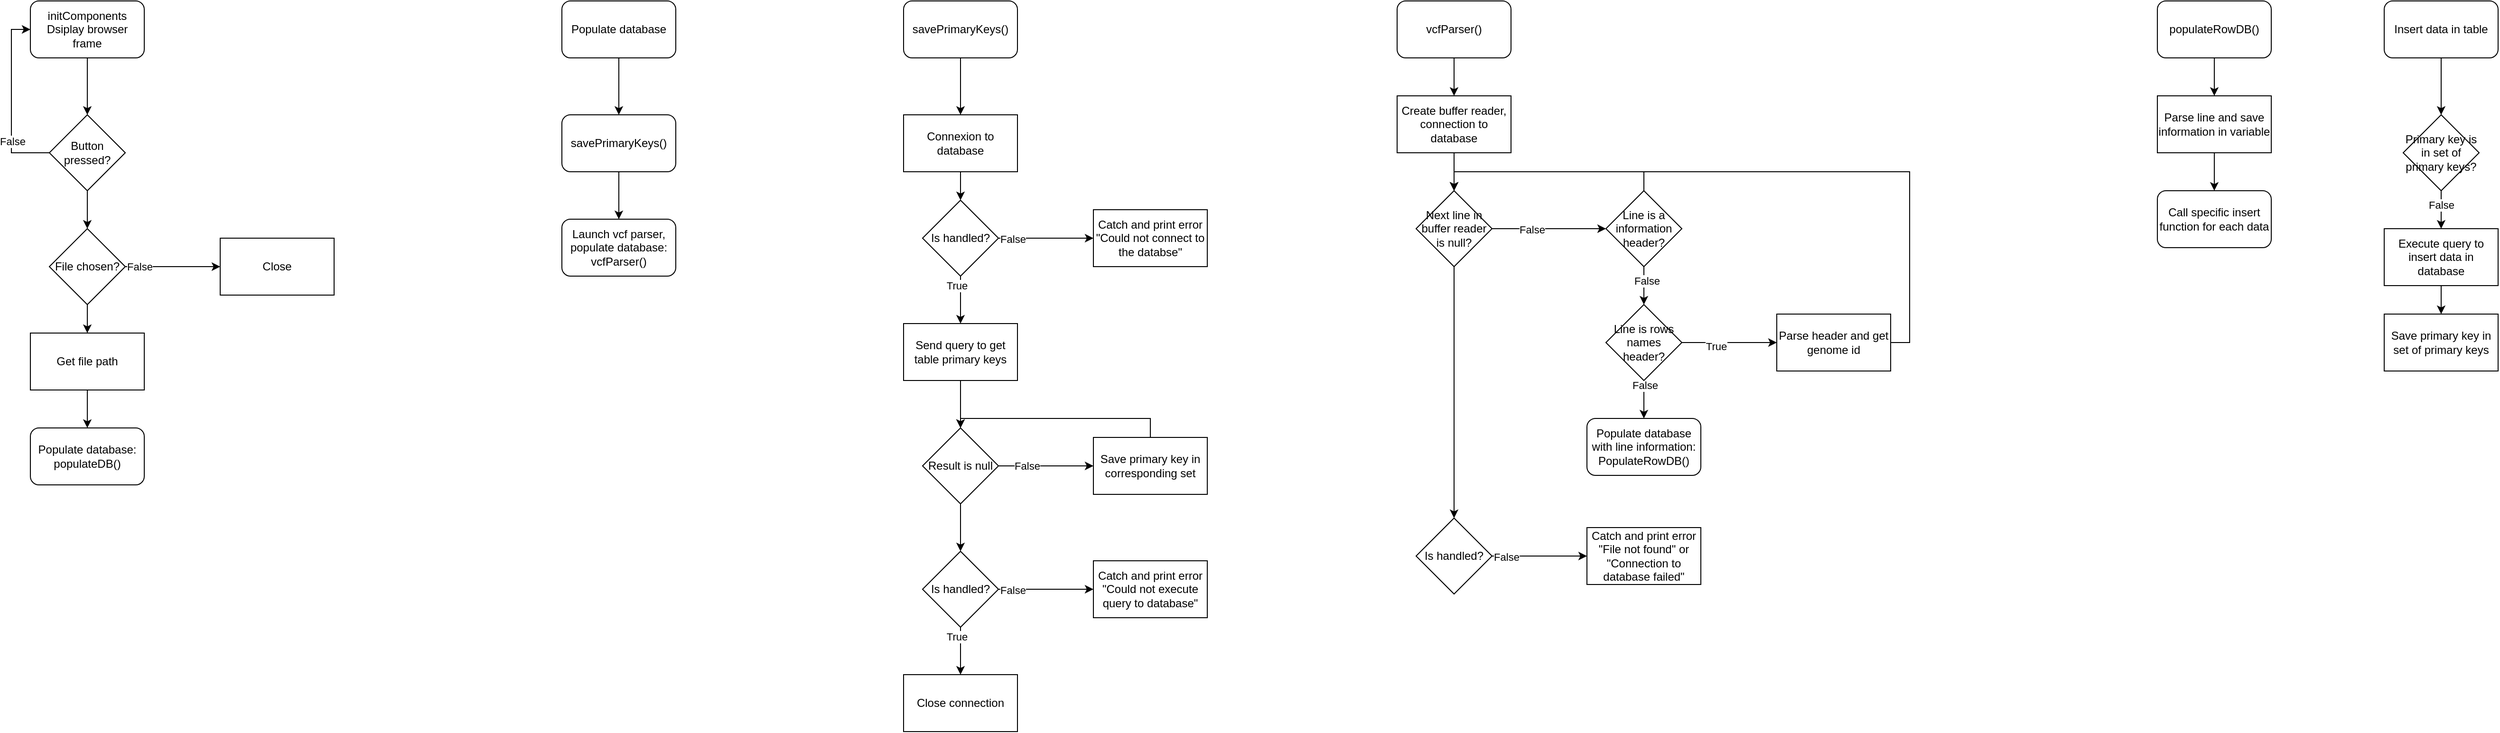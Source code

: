 <mxfile version="20.8.10" type="device" pages="4"><diagram name="Database population" id="0pwKo-TnGbBH-sGreJ2P"><mxGraphModel dx="1059" dy="743" grid="1" gridSize="10" guides="1" tooltips="1" connect="1" arrows="1" fold="1" page="1" pageScale="1" pageWidth="827" pageHeight="1169" math="0" shadow="0"><root><mxCell id="0"/><mxCell id="1" parent="0"/><mxCell id="RU6pip3t2d7guHrmfOu4-4" style="edgeStyle=orthogonalEdgeStyle;rounded=0;orthogonalLoop=1;jettySize=auto;html=1;exitX=0.5;exitY=1;exitDx=0;exitDy=0;entryX=0.5;entryY=0;entryDx=0;entryDy=0;fontColor=#000000;" edge="1" parent="1" source="RU6pip3t2d7guHrmfOu4-1" target="RU6pip3t2d7guHrmfOu4-3"><mxGeometry relative="1" as="geometry"/></mxCell><mxCell id="RU6pip3t2d7guHrmfOu4-1" value="&lt;font color=&quot;#000000&quot;&gt;initComponents&lt;br&gt;Dsiplay browser frame&lt;br&gt;&lt;/font&gt;" style="rounded=1;whiteSpace=wrap;html=1;fontColor=#FF9999;" vertex="1" parent="1"><mxGeometry x="240" y="40" width="120" height="60" as="geometry"/></mxCell><mxCell id="RU6pip3t2d7guHrmfOu4-5" style="edgeStyle=orthogonalEdgeStyle;rounded=0;orthogonalLoop=1;jettySize=auto;html=1;exitX=0;exitY=0.5;exitDx=0;exitDy=0;entryX=0;entryY=0.5;entryDx=0;entryDy=0;fontColor=#000000;" edge="1" parent="1" source="RU6pip3t2d7guHrmfOu4-3" target="RU6pip3t2d7guHrmfOu4-1"><mxGeometry relative="1" as="geometry"/></mxCell><mxCell id="RU6pip3t2d7guHrmfOu4-6" value="False" style="edgeLabel;html=1;align=center;verticalAlign=middle;resizable=0;points=[];fontColor=#000000;" vertex="1" connectable="0" parent="RU6pip3t2d7guHrmfOu4-5"><mxGeometry x="-0.453" y="-1" relative="1" as="geometry"><mxPoint as="offset"/></mxGeometry></mxCell><mxCell id="RU6pip3t2d7guHrmfOu4-9" style="edgeStyle=orthogonalEdgeStyle;rounded=0;orthogonalLoop=1;jettySize=auto;html=1;exitX=0.5;exitY=1;exitDx=0;exitDy=0;fontColor=#000000;" edge="1" parent="1" source="RU6pip3t2d7guHrmfOu4-3" target="RU6pip3t2d7guHrmfOu4-8"><mxGeometry relative="1" as="geometry"/></mxCell><mxCell id="RU6pip3t2d7guHrmfOu4-3" value="Button pressed?" style="rhombus;whiteSpace=wrap;html=1;fontColor=#000000;" vertex="1" parent="1"><mxGeometry x="260" y="160" width="80" height="80" as="geometry"/></mxCell><mxCell id="RU6pip3t2d7guHrmfOu4-11" style="edgeStyle=orthogonalEdgeStyle;rounded=0;orthogonalLoop=1;jettySize=auto;html=1;exitX=1;exitY=0.5;exitDx=0;exitDy=0;fontColor=#000000;" edge="1" parent="1" source="RU6pip3t2d7guHrmfOu4-8" target="RU6pip3t2d7guHrmfOu4-10"><mxGeometry relative="1" as="geometry"/></mxCell><mxCell id="RU6pip3t2d7guHrmfOu4-12" value="False" style="edgeLabel;html=1;align=center;verticalAlign=middle;resizable=0;points=[];fontColor=#000000;" vertex="1" connectable="0" parent="RU6pip3t2d7guHrmfOu4-11"><mxGeometry x="-0.707" relative="1" as="geometry"><mxPoint as="offset"/></mxGeometry></mxCell><mxCell id="RU6pip3t2d7guHrmfOu4-14" style="edgeStyle=orthogonalEdgeStyle;rounded=0;orthogonalLoop=1;jettySize=auto;html=1;exitX=0.5;exitY=1;exitDx=0;exitDy=0;entryX=0.5;entryY=0;entryDx=0;entryDy=0;fontColor=#000000;" edge="1" parent="1" source="RU6pip3t2d7guHrmfOu4-8" target="RU6pip3t2d7guHrmfOu4-13"><mxGeometry relative="1" as="geometry"/></mxCell><mxCell id="RU6pip3t2d7guHrmfOu4-8" value="File chosen?" style="rhombus;whiteSpace=wrap;html=1;fontColor=#000000;" vertex="1" parent="1"><mxGeometry x="260" y="280" width="80" height="80" as="geometry"/></mxCell><mxCell id="RU6pip3t2d7guHrmfOu4-10" value="Close" style="rounded=0;whiteSpace=wrap;html=1;fontColor=#000000;" vertex="1" parent="1"><mxGeometry x="440" y="290" width="120" height="60" as="geometry"/></mxCell><mxCell id="RU6pip3t2d7guHrmfOu4-16" style="edgeStyle=orthogonalEdgeStyle;rounded=0;orthogonalLoop=1;jettySize=auto;html=1;exitX=0.5;exitY=1;exitDx=0;exitDy=0;entryX=0.5;entryY=0;entryDx=0;entryDy=0;fontColor=#000000;" edge="1" parent="1" source="RU6pip3t2d7guHrmfOu4-13" target="RU6pip3t2d7guHrmfOu4-15"><mxGeometry relative="1" as="geometry"/></mxCell><mxCell id="RU6pip3t2d7guHrmfOu4-13" value="Get file path" style="rounded=0;whiteSpace=wrap;html=1;fontColor=#000000;" vertex="1" parent="1"><mxGeometry x="240" y="390" width="120" height="60" as="geometry"/></mxCell><mxCell id="RU6pip3t2d7guHrmfOu4-15" value="Populate database: populateDB()" style="rounded=1;whiteSpace=wrap;html=1;fontColor=#000000;" vertex="1" parent="1"><mxGeometry x="240" y="490" width="120" height="60" as="geometry"/></mxCell><mxCell id="RU6pip3t2d7guHrmfOu4-21" style="edgeStyle=orthogonalEdgeStyle;rounded=0;orthogonalLoop=1;jettySize=auto;html=1;exitX=0.5;exitY=1;exitDx=0;exitDy=0;entryX=0.5;entryY=0;entryDx=0;entryDy=0;fontColor=#000000;" edge="1" parent="1" source="RU6pip3t2d7guHrmfOu4-17" target="RU6pip3t2d7guHrmfOu4-19"><mxGeometry relative="1" as="geometry"/></mxCell><mxCell id="RU6pip3t2d7guHrmfOu4-17" value="Populate database" style="rounded=1;whiteSpace=wrap;html=1;fontColor=#000000;" vertex="1" parent="1"><mxGeometry x="800" y="40" width="120" height="60" as="geometry"/></mxCell><mxCell id="RU6pip3t2d7guHrmfOu4-22" style="edgeStyle=orthogonalEdgeStyle;rounded=0;orthogonalLoop=1;jettySize=auto;html=1;exitX=0.5;exitY=1;exitDx=0;exitDy=0;entryX=0.5;entryY=0;entryDx=0;entryDy=0;fontColor=#000000;" edge="1" parent="1" source="RU6pip3t2d7guHrmfOu4-19" target="RU6pip3t2d7guHrmfOu4-20"><mxGeometry relative="1" as="geometry"/></mxCell><mxCell id="RU6pip3t2d7guHrmfOu4-19" value="savePrimaryKeys()" style="rounded=1;whiteSpace=wrap;html=1;fontColor=#000000;" vertex="1" parent="1"><mxGeometry x="800" y="160" width="120" height="60" as="geometry"/></mxCell><mxCell id="RU6pip3t2d7guHrmfOu4-20" value="Launch vcf parser, populate database:&lt;br&gt;vcfParser()" style="rounded=1;whiteSpace=wrap;html=1;fontColor=#000000;" vertex="1" parent="1"><mxGeometry x="800" y="270" width="120" height="60" as="geometry"/></mxCell><mxCell id="RU6pip3t2d7guHrmfOu4-44" style="edgeStyle=orthogonalEdgeStyle;rounded=0;orthogonalLoop=1;jettySize=auto;html=1;exitX=0.5;exitY=1;exitDx=0;exitDy=0;fontColor=#000000;" edge="1" parent="1" source="RU6pip3t2d7guHrmfOu4-23" target="RU6pip3t2d7guHrmfOu4-43"><mxGeometry relative="1" as="geometry"/></mxCell><mxCell id="RU6pip3t2d7guHrmfOu4-23" value="savePrimaryKeys()" style="rounded=1;whiteSpace=wrap;html=1;fontColor=#000000;" vertex="1" parent="1"><mxGeometry x="1160" y="40" width="120" height="60" as="geometry"/></mxCell><mxCell id="RU6pip3t2d7guHrmfOu4-25" style="edgeStyle=orthogonalEdgeStyle;rounded=0;orthogonalLoop=1;jettySize=auto;html=1;exitX=1;exitY=0.5;exitDx=0;exitDy=0;fontColor=#000000;" edge="1" parent="1" source="RU6pip3t2d7guHrmfOu4-24" target="RU6pip3t2d7guHrmfOu4-26"><mxGeometry relative="1" as="geometry"><mxPoint x="1400" y="290" as="targetPoint"/></mxGeometry></mxCell><mxCell id="RU6pip3t2d7guHrmfOu4-27" value="False" style="edgeLabel;html=1;align=center;verticalAlign=middle;resizable=0;points=[];fontColor=#000000;" vertex="1" connectable="0" parent="RU6pip3t2d7guHrmfOu4-25"><mxGeometry x="-0.7" y="-1" relative="1" as="geometry"><mxPoint as="offset"/></mxGeometry></mxCell><mxCell id="RU6pip3t2d7guHrmfOu4-31" style="edgeStyle=orthogonalEdgeStyle;rounded=0;orthogonalLoop=1;jettySize=auto;html=1;exitX=0.5;exitY=1;exitDx=0;exitDy=0;entryX=0.5;entryY=0;entryDx=0;entryDy=0;fontColor=#000000;" edge="1" parent="1" source="RU6pip3t2d7guHrmfOu4-24" target="RU6pip3t2d7guHrmfOu4-29"><mxGeometry relative="1" as="geometry"/></mxCell><mxCell id="RU6pip3t2d7guHrmfOu4-46" value="True" style="edgeLabel;html=1;align=center;verticalAlign=middle;resizable=0;points=[];fontColor=#000000;" vertex="1" connectable="0" parent="RU6pip3t2d7guHrmfOu4-31"><mxGeometry x="-0.608" y="-4" relative="1" as="geometry"><mxPoint as="offset"/></mxGeometry></mxCell><mxCell id="RU6pip3t2d7guHrmfOu4-24" value="Is handled?" style="rhombus;whiteSpace=wrap;html=1;fontColor=#000000;" vertex="1" parent="1"><mxGeometry x="1180" y="250" width="80" height="80" as="geometry"/></mxCell><mxCell id="RU6pip3t2d7guHrmfOu4-26" value="Catch and print error &quot;Could not connect to the databse&quot;" style="rounded=0;whiteSpace=wrap;html=1;fontColor=#000000;" vertex="1" parent="1"><mxGeometry x="1360" y="260" width="120" height="60" as="geometry"/></mxCell><mxCell id="RU6pip3t2d7guHrmfOu4-34" style="edgeStyle=orthogonalEdgeStyle;rounded=0;orthogonalLoop=1;jettySize=auto;html=1;exitX=0.5;exitY=1;exitDx=0;exitDy=0;entryX=0.5;entryY=0;entryDx=0;entryDy=0;fontColor=#000000;" edge="1" parent="1" source="RU6pip3t2d7guHrmfOu4-29" target="RU6pip3t2d7guHrmfOu4-32"><mxGeometry relative="1" as="geometry"/></mxCell><mxCell id="RU6pip3t2d7guHrmfOu4-29" value="Send query to get table primary keys" style="rounded=0;whiteSpace=wrap;html=1;fontColor=#000000;" vertex="1" parent="1"><mxGeometry x="1160" y="380" width="120" height="60" as="geometry"/></mxCell><mxCell id="RU6pip3t2d7guHrmfOu4-35" style="edgeStyle=orthogonalEdgeStyle;rounded=0;orthogonalLoop=1;jettySize=auto;html=1;exitX=1;exitY=0.5;exitDx=0;exitDy=0;fontColor=#000000;" edge="1" parent="1" source="RU6pip3t2d7guHrmfOu4-32" target="RU6pip3t2d7guHrmfOu4-33"><mxGeometry relative="1" as="geometry"/></mxCell><mxCell id="RU6pip3t2d7guHrmfOu4-36" value="False" style="edgeLabel;html=1;align=center;verticalAlign=middle;resizable=0;points=[];fontColor=#000000;" vertex="1" connectable="0" parent="RU6pip3t2d7guHrmfOu4-35"><mxGeometry x="-0.76" relative="1" as="geometry"><mxPoint x="18" as="offset"/></mxGeometry></mxCell><mxCell id="RU6pip3t2d7guHrmfOu4-53" style="edgeStyle=orthogonalEdgeStyle;rounded=0;orthogonalLoop=1;jettySize=auto;html=1;exitX=0.5;exitY=1;exitDx=0;exitDy=0;entryX=0.5;entryY=0;entryDx=0;entryDy=0;fontColor=#000000;" edge="1" parent="1" source="RU6pip3t2d7guHrmfOu4-32" target="RU6pip3t2d7guHrmfOu4-51"><mxGeometry relative="1" as="geometry"/></mxCell><mxCell id="RU6pip3t2d7guHrmfOu4-32" value="Result is null" style="rhombus;whiteSpace=wrap;html=1;fontColor=#000000;" vertex="1" parent="1"><mxGeometry x="1180" y="490" width="80" height="80" as="geometry"/></mxCell><mxCell id="RU6pip3t2d7guHrmfOu4-37" style="edgeStyle=orthogonalEdgeStyle;rounded=0;orthogonalLoop=1;jettySize=auto;html=1;exitX=0.5;exitY=0;exitDx=0;exitDy=0;entryX=0.5;entryY=0;entryDx=0;entryDy=0;fontColor=#000000;" edge="1" parent="1" source="RU6pip3t2d7guHrmfOu4-33" target="RU6pip3t2d7guHrmfOu4-32"><mxGeometry relative="1" as="geometry"/></mxCell><mxCell id="RU6pip3t2d7guHrmfOu4-33" value="Save primary key in corresponding set" style="rounded=0;whiteSpace=wrap;html=1;fontColor=#000000;" vertex="1" parent="1"><mxGeometry x="1360" y="500" width="120" height="60" as="geometry"/></mxCell><mxCell id="RU6pip3t2d7guHrmfOu4-45" style="edgeStyle=orthogonalEdgeStyle;rounded=0;orthogonalLoop=1;jettySize=auto;html=1;exitX=0.5;exitY=1;exitDx=0;exitDy=0;entryX=0.5;entryY=0;entryDx=0;entryDy=0;fontColor=#000000;" edge="1" parent="1" source="RU6pip3t2d7guHrmfOu4-43" target="RU6pip3t2d7guHrmfOu4-24"><mxGeometry relative="1" as="geometry"/></mxCell><mxCell id="RU6pip3t2d7guHrmfOu4-43" value="Connexion to database" style="rounded=0;whiteSpace=wrap;html=1;fontColor=#000000;" vertex="1" parent="1"><mxGeometry x="1160" y="160" width="120" height="60" as="geometry"/></mxCell><mxCell id="RU6pip3t2d7guHrmfOu4-47" style="edgeStyle=orthogonalEdgeStyle;rounded=0;orthogonalLoop=1;jettySize=auto;html=1;exitX=1;exitY=0.5;exitDx=0;exitDy=0;fontColor=#000000;" edge="1" parent="1" source="RU6pip3t2d7guHrmfOu4-51" target="RU6pip3t2d7guHrmfOu4-52"><mxGeometry relative="1" as="geometry"><mxPoint x="1400" y="660" as="targetPoint"/></mxGeometry></mxCell><mxCell id="RU6pip3t2d7guHrmfOu4-48" value="False" style="edgeLabel;html=1;align=center;verticalAlign=middle;resizable=0;points=[];fontColor=#000000;" vertex="1" connectable="0" parent="RU6pip3t2d7guHrmfOu4-47"><mxGeometry x="-0.7" y="-1" relative="1" as="geometry"><mxPoint as="offset"/></mxGeometry></mxCell><mxCell id="RU6pip3t2d7guHrmfOu4-49" style="edgeStyle=orthogonalEdgeStyle;rounded=0;orthogonalLoop=1;jettySize=auto;html=1;exitX=0.5;exitY=1;exitDx=0;exitDy=0;fontColor=#000000;" edge="1" parent="1" source="RU6pip3t2d7guHrmfOu4-51"><mxGeometry relative="1" as="geometry"><mxPoint x="1220" y="750" as="targetPoint"/></mxGeometry></mxCell><mxCell id="RU6pip3t2d7guHrmfOu4-50" value="True" style="edgeLabel;html=1;align=center;verticalAlign=middle;resizable=0;points=[];fontColor=#000000;" vertex="1" connectable="0" parent="RU6pip3t2d7guHrmfOu4-49"><mxGeometry x="-0.608" y="-4" relative="1" as="geometry"><mxPoint as="offset"/></mxGeometry></mxCell><mxCell id="RU6pip3t2d7guHrmfOu4-51" value="Is handled?" style="rhombus;whiteSpace=wrap;html=1;fontColor=#000000;" vertex="1" parent="1"><mxGeometry x="1180" y="620" width="80" height="80" as="geometry"/></mxCell><mxCell id="RU6pip3t2d7guHrmfOu4-52" value="Catch and print error &quot;Could not execute query to database&quot;" style="rounded=0;whiteSpace=wrap;html=1;fontColor=#000000;" vertex="1" parent="1"><mxGeometry x="1360" y="630" width="120" height="60" as="geometry"/></mxCell><mxCell id="RU6pip3t2d7guHrmfOu4-54" value="Close connection" style="rounded=0;whiteSpace=wrap;html=1;fontColor=#000000;" vertex="1" parent="1"><mxGeometry x="1160" y="750" width="120" height="60" as="geometry"/></mxCell><mxCell id="RU6pip3t2d7guHrmfOu4-57" style="edgeStyle=orthogonalEdgeStyle;rounded=0;orthogonalLoop=1;jettySize=auto;html=1;exitX=0.5;exitY=1;exitDx=0;exitDy=0;entryX=0.5;entryY=0;entryDx=0;entryDy=0;fontColor=#000000;" edge="1" parent="1" source="RU6pip3t2d7guHrmfOu4-55" target="RU6pip3t2d7guHrmfOu4-56"><mxGeometry relative="1" as="geometry"/></mxCell><mxCell id="RU6pip3t2d7guHrmfOu4-55" value="vcfParser()" style="rounded=1;whiteSpace=wrap;html=1;fontColor=#000000;" vertex="1" parent="1"><mxGeometry x="1680" y="40" width="120" height="60" as="geometry"/></mxCell><mxCell id="RU6pip3t2d7guHrmfOu4-60" style="edgeStyle=orthogonalEdgeStyle;rounded=0;orthogonalLoop=1;jettySize=auto;html=1;exitX=0.5;exitY=1;exitDx=0;exitDy=0;entryX=0.5;entryY=0;entryDx=0;entryDy=0;fontColor=#000000;" edge="1" parent="1" source="RU6pip3t2d7guHrmfOu4-56" target="RU6pip3t2d7guHrmfOu4-58"><mxGeometry relative="1" as="geometry"/></mxCell><mxCell id="RU6pip3t2d7guHrmfOu4-56" value="Create buffer reader,&lt;br&gt;connection to database" style="rounded=0;whiteSpace=wrap;html=1;fontColor=#000000;" vertex="1" parent="1"><mxGeometry x="1680" y="140" width="120" height="60" as="geometry"/></mxCell><mxCell id="RU6pip3t2d7guHrmfOu4-62" style="edgeStyle=orthogonalEdgeStyle;rounded=0;orthogonalLoop=1;jettySize=auto;html=1;exitX=1;exitY=0.5;exitDx=0;exitDy=0;fontColor=#000000;" edge="1" parent="1" source="RU6pip3t2d7guHrmfOu4-58" target="RU6pip3t2d7guHrmfOu4-61"><mxGeometry relative="1" as="geometry"/></mxCell><mxCell id="RU6pip3t2d7guHrmfOu4-63" value="False" style="edgeLabel;html=1;align=center;verticalAlign=middle;resizable=0;points=[];fontColor=#000000;" vertex="1" connectable="0" parent="RU6pip3t2d7guHrmfOu4-62"><mxGeometry x="-0.307" y="-1" relative="1" as="geometry"><mxPoint as="offset"/></mxGeometry></mxCell><mxCell id="RU6pip3t2d7guHrmfOu4-86" style="edgeStyle=orthogonalEdgeStyle;rounded=0;orthogonalLoop=1;jettySize=auto;html=1;exitX=0.5;exitY=1;exitDx=0;exitDy=0;entryX=0.5;entryY=0;entryDx=0;entryDy=0;fontColor=#000000;" edge="1" parent="1" source="RU6pip3t2d7guHrmfOu4-58" target="RU6pip3t2d7guHrmfOu4-84"><mxGeometry relative="1" as="geometry"/></mxCell><mxCell id="RU6pip3t2d7guHrmfOu4-58" value="Next line in buffer reader is null?" style="rhombus;whiteSpace=wrap;html=1;fontColor=#000000;" vertex="1" parent="1"><mxGeometry x="1700" y="240" width="80" height="80" as="geometry"/></mxCell><mxCell id="RU6pip3t2d7guHrmfOu4-73" style="edgeStyle=orthogonalEdgeStyle;rounded=0;orthogonalLoop=1;jettySize=auto;html=1;exitX=0.5;exitY=1;exitDx=0;exitDy=0;entryX=0.5;entryY=0;entryDx=0;entryDy=0;fontColor=#000000;" edge="1" parent="1" source="RU6pip3t2d7guHrmfOu4-61" target="RU6pip3t2d7guHrmfOu4-64"><mxGeometry relative="1" as="geometry"><mxPoint x="1940" y="360" as="targetPoint"/></mxGeometry></mxCell><mxCell id="RU6pip3t2d7guHrmfOu4-75" value="False" style="edgeLabel;html=1;align=center;verticalAlign=middle;resizable=0;points=[];fontColor=#000000;" vertex="1" connectable="0" parent="RU6pip3t2d7guHrmfOu4-73"><mxGeometry x="-0.267" y="3" relative="1" as="geometry"><mxPoint as="offset"/></mxGeometry></mxCell><mxCell id="RU6pip3t2d7guHrmfOu4-76" style="edgeStyle=orthogonalEdgeStyle;rounded=0;orthogonalLoop=1;jettySize=auto;html=1;exitX=0.5;exitY=0;exitDx=0;exitDy=0;fontColor=#000000;" edge="1" parent="1" source="RU6pip3t2d7guHrmfOu4-61"><mxGeometry relative="1" as="geometry"><mxPoint x="1740" y="240" as="targetPoint"/><Array as="points"><mxPoint x="1940" y="220"/><mxPoint x="1740" y="220"/></Array></mxGeometry></mxCell><mxCell id="RU6pip3t2d7guHrmfOu4-61" value="Line is a information header?" style="rhombus;whiteSpace=wrap;html=1;fontColor=#000000;" vertex="1" parent="1"><mxGeometry x="1900" y="240" width="80" height="80" as="geometry"/></mxCell><mxCell id="RU6pip3t2d7guHrmfOu4-70" style="edgeStyle=orthogonalEdgeStyle;rounded=0;orthogonalLoop=1;jettySize=auto;html=1;exitX=0.5;exitY=1;exitDx=0;exitDy=0;entryX=0.5;entryY=0;entryDx=0;entryDy=0;fontColor=#000000;" edge="1" parent="1" source="RU6pip3t2d7guHrmfOu4-64" target="RU6pip3t2d7guHrmfOu4-81"><mxGeometry relative="1" as="geometry"><mxPoint x="1940" y="480" as="targetPoint"/></mxGeometry></mxCell><mxCell id="RU6pip3t2d7guHrmfOu4-71" value="False" style="edgeLabel;html=1;align=center;verticalAlign=middle;resizable=0;points=[];fontColor=#000000;" vertex="1" connectable="0" parent="RU6pip3t2d7guHrmfOu4-70"><mxGeometry x="-0.753" y="1" relative="1" as="geometry"><mxPoint as="offset"/></mxGeometry></mxCell><mxCell id="RU6pip3t2d7guHrmfOu4-78" style="edgeStyle=orthogonalEdgeStyle;rounded=0;orthogonalLoop=1;jettySize=auto;html=1;exitX=1;exitY=0.5;exitDx=0;exitDy=0;entryX=0;entryY=0.5;entryDx=0;entryDy=0;fontColor=#000000;" edge="1" parent="1" source="RU6pip3t2d7guHrmfOu4-64" target="RU6pip3t2d7guHrmfOu4-77"><mxGeometry relative="1" as="geometry"/></mxCell><mxCell id="RU6pip3t2d7guHrmfOu4-80" value="True" style="edgeLabel;html=1;align=center;verticalAlign=middle;resizable=0;points=[];fontColor=#000000;" vertex="1" connectable="0" parent="RU6pip3t2d7guHrmfOu4-78"><mxGeometry x="-0.28" y="-4" relative="1" as="geometry"><mxPoint as="offset"/></mxGeometry></mxCell><mxCell id="RU6pip3t2d7guHrmfOu4-64" value="Line is rows names header?" style="rhombus;whiteSpace=wrap;html=1;fontColor=#000000;" vertex="1" parent="1"><mxGeometry x="1900" y="360" width="80" height="80" as="geometry"/></mxCell><mxCell id="RU6pip3t2d7guHrmfOu4-79" style="edgeStyle=orthogonalEdgeStyle;rounded=0;orthogonalLoop=1;jettySize=auto;html=1;exitX=1;exitY=0.5;exitDx=0;exitDy=0;fontColor=#000000;entryX=0.5;entryY=0;entryDx=0;entryDy=0;" edge="1" parent="1" source="RU6pip3t2d7guHrmfOu4-77" target="RU6pip3t2d7guHrmfOu4-58"><mxGeometry relative="1" as="geometry"><mxPoint x="2010" y="210" as="targetPoint"/></mxGeometry></mxCell><mxCell id="RU6pip3t2d7guHrmfOu4-77" value="Parse header and get genome id" style="rounded=0;whiteSpace=wrap;html=1;fontColor=#000000;" vertex="1" parent="1"><mxGeometry x="2080" y="370" width="120" height="60" as="geometry"/></mxCell><mxCell id="RU6pip3t2d7guHrmfOu4-81" value="Populate database with line information:&lt;br&gt;PopulateRowDB()" style="rounded=1;whiteSpace=wrap;html=1;fontColor=#000000;" vertex="1" parent="1"><mxGeometry x="1880" y="480" width="120" height="60" as="geometry"/></mxCell><mxCell id="RU6pip3t2d7guHrmfOu4-82" style="edgeStyle=orthogonalEdgeStyle;rounded=0;orthogonalLoop=1;jettySize=auto;html=1;exitX=1;exitY=0.5;exitDx=0;exitDy=0;fontColor=#000000;" edge="1" parent="1" source="RU6pip3t2d7guHrmfOu4-84" target="RU6pip3t2d7guHrmfOu4-85"><mxGeometry relative="1" as="geometry"><mxPoint x="1920" y="625" as="targetPoint"/></mxGeometry></mxCell><mxCell id="RU6pip3t2d7guHrmfOu4-83" value="False" style="edgeLabel;html=1;align=center;verticalAlign=middle;resizable=0;points=[];fontColor=#000000;" vertex="1" connectable="0" parent="RU6pip3t2d7guHrmfOu4-82"><mxGeometry x="-0.7" y="-1" relative="1" as="geometry"><mxPoint as="offset"/></mxGeometry></mxCell><mxCell id="RU6pip3t2d7guHrmfOu4-84" value="Is handled?" style="rhombus;whiteSpace=wrap;html=1;fontColor=#000000;" vertex="1" parent="1"><mxGeometry x="1700" y="585" width="80" height="80" as="geometry"/></mxCell><mxCell id="RU6pip3t2d7guHrmfOu4-85" value="Catch and print error &quot;File not found&quot; or &quot;Connection to database failed&quot;" style="rounded=0;whiteSpace=wrap;html=1;fontColor=#000000;" vertex="1" parent="1"><mxGeometry x="1880" y="595" width="120" height="60" as="geometry"/></mxCell><mxCell id="RU6pip3t2d7guHrmfOu4-89" style="edgeStyle=orthogonalEdgeStyle;rounded=0;orthogonalLoop=1;jettySize=auto;html=1;exitX=0.5;exitY=1;exitDx=0;exitDy=0;entryX=0.5;entryY=0;entryDx=0;entryDy=0;fontColor=#000000;" edge="1" parent="1" source="RU6pip3t2d7guHrmfOu4-87" target="RU6pip3t2d7guHrmfOu4-88"><mxGeometry relative="1" as="geometry"/></mxCell><mxCell id="RU6pip3t2d7guHrmfOu4-87" value="populateRowDB()" style="rounded=1;whiteSpace=wrap;html=1;fontColor=#000000;" vertex="1" parent="1"><mxGeometry x="2481" y="40" width="120" height="60" as="geometry"/></mxCell><mxCell id="RU6pip3t2d7guHrmfOu4-91" style="edgeStyle=orthogonalEdgeStyle;rounded=0;orthogonalLoop=1;jettySize=auto;html=1;exitX=0.5;exitY=1;exitDx=0;exitDy=0;entryX=0.5;entryY=0;entryDx=0;entryDy=0;fontColor=#000000;" edge="1" parent="1" source="RU6pip3t2d7guHrmfOu4-88" target="RU6pip3t2d7guHrmfOu4-90"><mxGeometry relative="1" as="geometry"/></mxCell><mxCell id="RU6pip3t2d7guHrmfOu4-88" value="Parse line and save information in variable" style="rounded=0;whiteSpace=wrap;html=1;fontColor=#000000;" vertex="1" parent="1"><mxGeometry x="2481" y="140" width="120" height="60" as="geometry"/></mxCell><mxCell id="RU6pip3t2d7guHrmfOu4-90" value="Call specific insert function for each data" style="rounded=1;whiteSpace=wrap;html=1;fontColor=#000000;" vertex="1" parent="1"><mxGeometry x="2481" y="240" width="120" height="60" as="geometry"/></mxCell><mxCell id="RU6pip3t2d7guHrmfOu4-95" style="edgeStyle=orthogonalEdgeStyle;rounded=0;orthogonalLoop=1;jettySize=auto;html=1;exitX=0.5;exitY=1;exitDx=0;exitDy=0;entryX=0.5;entryY=0;entryDx=0;entryDy=0;fontColor=#000000;" edge="1" parent="1" source="RU6pip3t2d7guHrmfOu4-92" target="RU6pip3t2d7guHrmfOu4-94"><mxGeometry relative="1" as="geometry"/></mxCell><mxCell id="RU6pip3t2d7guHrmfOu4-92" value="Insert data in table" style="rounded=1;whiteSpace=wrap;html=1;fontColor=#000000;" vertex="1" parent="1"><mxGeometry x="2720" y="40" width="120" height="60" as="geometry"/></mxCell><mxCell id="RU6pip3t2d7guHrmfOu4-97" style="edgeStyle=orthogonalEdgeStyle;rounded=0;orthogonalLoop=1;jettySize=auto;html=1;exitX=0.5;exitY=1;exitDx=0;exitDy=0;entryX=0.5;entryY=0;entryDx=0;entryDy=0;fontColor=#000000;" edge="1" parent="1" source="RU6pip3t2d7guHrmfOu4-94" target="RU6pip3t2d7guHrmfOu4-96"><mxGeometry relative="1" as="geometry"/></mxCell><mxCell id="RU6pip3t2d7guHrmfOu4-98" value="False" style="edgeLabel;html=1;align=center;verticalAlign=middle;resizable=0;points=[];fontColor=#000000;" vertex="1" connectable="0" parent="RU6pip3t2d7guHrmfOu4-97"><mxGeometry x="-0.259" relative="1" as="geometry"><mxPoint as="offset"/></mxGeometry></mxCell><mxCell id="RU6pip3t2d7guHrmfOu4-94" value="Primary key is in set of primary keys?" style="rhombus;whiteSpace=wrap;html=1;fontColor=#000000;" vertex="1" parent="1"><mxGeometry x="2740" y="160" width="80" height="80" as="geometry"/></mxCell><mxCell id="RU6pip3t2d7guHrmfOu4-100" style="edgeStyle=orthogonalEdgeStyle;rounded=0;orthogonalLoop=1;jettySize=auto;html=1;exitX=0.5;exitY=1;exitDx=0;exitDy=0;entryX=0.5;entryY=0;entryDx=0;entryDy=0;fontColor=#000000;" edge="1" parent="1" source="RU6pip3t2d7guHrmfOu4-96" target="RU6pip3t2d7guHrmfOu4-99"><mxGeometry relative="1" as="geometry"/></mxCell><mxCell id="RU6pip3t2d7guHrmfOu4-96" value="Execute query to insert data in database" style="rounded=0;whiteSpace=wrap;html=1;fontColor=#000000;" vertex="1" parent="1"><mxGeometry x="2720" y="280" width="120" height="60" as="geometry"/></mxCell><mxCell id="RU6pip3t2d7guHrmfOu4-99" value="Save primary key in set of primary keys" style="rounded=0;whiteSpace=wrap;html=1;fontColor=#000000;" vertex="1" parent="1"><mxGeometry x="2720" y="370" width="120" height="60" as="geometry"/></mxCell></root></mxGraphModel></diagram><diagram id="HfMbkxj_y2_S92hiE0oe" name="API General functionment"><mxGraphModel dx="1462" dy="446" grid="1" gridSize="10" guides="1" tooltips="1" connect="1" arrows="1" fold="1" page="1" pageScale="1" pageWidth="827" pageHeight="1169" math="0" shadow="0"><root><mxCell id="0"/><mxCell id="1" parent="0"/><mxCell id="s3FhooBnWvaYE7ywocQX-4" style="edgeStyle=orthogonalEdgeStyle;rounded=0;orthogonalLoop=1;jettySize=auto;html=1;exitX=0.5;exitY=1;exitDx=0;exitDy=0;entryX=0.5;entryY=0;entryDx=0;entryDy=0;fontColor=#000000;" edge="1" parent="1" source="s3FhooBnWvaYE7ywocQX-1" target="s3FhooBnWvaYE7ywocQX-3"><mxGeometry relative="1" as="geometry"/></mxCell><mxCell id="s3FhooBnWvaYE7ywocQX-1" value="Server deployed" style="rounded=1;whiteSpace=wrap;html=1;fontColor=#000000;" vertex="1" parent="1"><mxGeometry x="320" y="40" width="120" height="60" as="geometry"/></mxCell><mxCell id="s3FhooBnWvaYE7ywocQX-7" style="edgeStyle=orthogonalEdgeStyle;rounded=0;orthogonalLoop=1;jettySize=auto;html=1;exitX=1;exitY=0.5;exitDx=0;exitDy=0;entryX=0;entryY=0.5;entryDx=0;entryDy=0;fontColor=#000000;" edge="1" parent="1" source="s3FhooBnWvaYE7ywocQX-3" target="s3FhooBnWvaYE7ywocQX-6"><mxGeometry relative="1" as="geometry"/></mxCell><mxCell id="s3FhooBnWvaYE7ywocQX-8" value="True" style="edgeLabel;html=1;align=center;verticalAlign=middle;resizable=0;points=[];fontColor=#000000;" vertex="1" connectable="0" parent="s3FhooBnWvaYE7ywocQX-7"><mxGeometry x="-0.74" y="-1" relative="1" as="geometry"><mxPoint as="offset"/></mxGeometry></mxCell><mxCell id="s3FhooBnWvaYE7ywocQX-18" style="edgeStyle=orthogonalEdgeStyle;rounded=0;orthogonalLoop=1;jettySize=auto;html=1;exitX=0.5;exitY=1;exitDx=0;exitDy=0;fontColor=#000000;entryX=0.5;entryY=0;entryDx=0;entryDy=0;" edge="1" parent="1" source="s3FhooBnWvaYE7ywocQX-3" target="s3FhooBnWvaYE7ywocQX-20"><mxGeometry relative="1" as="geometry"><mxPoint x="380" y="320" as="targetPoint"/></mxGeometry></mxCell><mxCell id="s3FhooBnWvaYE7ywocQX-19" value="False" style="edgeLabel;html=1;align=center;verticalAlign=middle;resizable=0;points=[];fontColor=#000000;" vertex="1" connectable="0" parent="s3FhooBnWvaYE7ywocQX-18"><mxGeometry x="-0.762" y="-1" relative="1" as="geometry"><mxPoint as="offset"/></mxGeometry></mxCell><mxCell id="s3FhooBnWvaYE7ywocQX-3" value="Plumber API deployed?" style="rhombus;whiteSpace=wrap;html=1;fontColor=#000000;" vertex="1" parent="1"><mxGeometry x="340" y="160" width="80" height="80" as="geometry"/></mxCell><mxCell id="s3FhooBnWvaYE7ywocQX-10" style="edgeStyle=orthogonalEdgeStyle;rounded=0;orthogonalLoop=1;jettySize=auto;html=1;exitX=0.5;exitY=1;exitDx=0;exitDy=0;fontColor=#000000;entryX=0.5;entryY=0;entryDx=0;entryDy=0;" edge="1" parent="1" source="s3FhooBnWvaYE7ywocQX-6" target="s3FhooBnWvaYE7ywocQX-20"><mxGeometry relative="1" as="geometry"><mxPoint x="380" y="320" as="targetPoint"/></mxGeometry></mxCell><mxCell id="s3FhooBnWvaYE7ywocQX-11" value="False" style="edgeLabel;html=1;align=center;verticalAlign=middle;resizable=0;points=[];fontColor=#000000;" vertex="1" connectable="0" parent="s3FhooBnWvaYE7ywocQX-10"><mxGeometry x="-0.443" y="-1" relative="1" as="geometry"><mxPoint as="offset"/></mxGeometry></mxCell><mxCell id="s3FhooBnWvaYE7ywocQX-14" style="edgeStyle=orthogonalEdgeStyle;rounded=0;orthogonalLoop=1;jettySize=auto;html=1;exitX=1;exitY=0.5;exitDx=0;exitDy=0;entryX=0;entryY=0.5;entryDx=0;entryDy=0;fontColor=#000000;" edge="1" parent="1" source="s3FhooBnWvaYE7ywocQX-6" target="s3FhooBnWvaYE7ywocQX-12"><mxGeometry relative="1" as="geometry"/></mxCell><mxCell id="s3FhooBnWvaYE7ywocQX-31" value="True" style="edgeLabel;html=1;align=center;verticalAlign=middle;resizable=0;points=[];fontColor=#000000;" vertex="1" connectable="0" parent="s3FhooBnWvaYE7ywocQX-14"><mxGeometry x="-0.244" y="2" relative="1" as="geometry"><mxPoint as="offset"/></mxGeometry></mxCell><mxCell id="s3FhooBnWvaYE7ywocQX-6" value="url&amp;nbsp;/apiDens/density/...?" style="rhombus;whiteSpace=wrap;html=1;fontColor=#000000;" vertex="1" parent="1"><mxGeometry x="520" y="160" width="150" height="80" as="geometry"/></mxCell><mxCell id="3eyz6Q1KQrttJgDSjnAs-1" style="edgeStyle=orthogonalEdgeStyle;rounded=0;orthogonalLoop=1;jettySize=auto;html=1;exitX=0.5;exitY=1;exitDx=0;exitDy=0;entryX=0.5;entryY=0;entryDx=0;entryDy=0;fontColor=#000000;" edge="1" parent="1" source="s3FhooBnWvaYE7ywocQX-12" target="3eyz6Q1KQrttJgDSjnAs-54"><mxGeometry relative="1" as="geometry"><mxPoint x="600" y="520" as="targetPoint"/><Array as="points"><mxPoint x="820" y="560"/><mxPoint x="820" y="560"/></Array></mxGeometry></mxCell><mxCell id="s3FhooBnWvaYE7ywocQX-12" value="Get density dataframe from apiDens/density" style="rounded=0;whiteSpace=wrap;html=1;fontColor=#000000;" vertex="1" parent="1"><mxGeometry x="760" y="170" width="120" height="60" as="geometry"/></mxCell><mxCell id="s3FhooBnWvaYE7ywocQX-22" style="edgeStyle=orthogonalEdgeStyle;rounded=0;orthogonalLoop=1;jettySize=auto;html=1;exitX=1;exitY=0.5;exitDx=0;exitDy=0;entryX=0;entryY=0.5;entryDx=0;entryDy=0;fontColor=#000000;" edge="1" parent="1" source="s3FhooBnWvaYE7ywocQX-20" target="s3FhooBnWvaYE7ywocQX-21"><mxGeometry relative="1" as="geometry"/></mxCell><mxCell id="s3FhooBnWvaYE7ywocQX-23" value="False" style="edgeLabel;html=1;align=center;verticalAlign=middle;resizable=0;points=[];fontColor=#000000;" vertex="1" connectable="0" parent="s3FhooBnWvaYE7ywocQX-22"><mxGeometry x="-0.717" relative="1" as="geometry"><mxPoint x="12" as="offset"/></mxGeometry></mxCell><mxCell id="s3FhooBnWvaYE7ywocQX-28" style="edgeStyle=orthogonalEdgeStyle;rounded=0;orthogonalLoop=1;jettySize=auto;html=1;exitX=0.5;exitY=1;exitDx=0;exitDy=0;entryX=0.5;entryY=0;entryDx=0;entryDy=0;fontColor=#000000;" edge="1" parent="1" source="s3FhooBnWvaYE7ywocQX-20" target="3eyz6Q1KQrttJgDSjnAs-8"><mxGeometry relative="1" as="geometry"><mxPoint x="380" y="520" as="targetPoint"/></mxGeometry></mxCell><mxCell id="s3FhooBnWvaYE7ywocQX-20" value="url starts with api?" style="rhombus;whiteSpace=wrap;html=1;fontColor=#000000;" vertex="1" parent="1"><mxGeometry x="340" y="400" width="80" height="80" as="geometry"/></mxCell><mxCell id="s3FhooBnWvaYE7ywocQX-30" style="edgeStyle=orthogonalEdgeStyle;rounded=0;orthogonalLoop=1;jettySize=auto;html=1;exitX=0.5;exitY=1;exitDx=0;exitDy=0;entryX=0.5;entryY=0;entryDx=0;entryDy=0;fontColor=#000000;" edge="1" parent="1" source="s3FhooBnWvaYE7ywocQX-21" target="3eyz6Q1KQrttJgDSjnAs-9"><mxGeometry relative="1" as="geometry"><mxPoint x="600" y="520" as="targetPoint"/><Array as="points"><mxPoint x="600" y="520"/></Array></mxGeometry></mxCell><mxCell id="3eyz6Q1KQrttJgDSjnAs-2" value="True" style="edgeLabel;html=1;align=center;verticalAlign=middle;resizable=0;points=[];fontColor=#000000;" vertex="1" connectable="0" parent="s3FhooBnWvaYE7ywocQX-30"><mxGeometry x="-0.756" relative="1" as="geometry"><mxPoint as="offset"/></mxGeometry></mxCell><mxCell id="s3FhooBnWvaYE7ywocQX-21" value="url starts with apiDens?" style="rhombus;whiteSpace=wrap;html=1;fontColor=#000000;" vertex="1" parent="1"><mxGeometry x="560" y="400" width="80" height="80" as="geometry"/></mxCell><mxCell id="3eyz6Q1KQrttJgDSjnAs-4" style="edgeStyle=orthogonalEdgeStyle;rounded=0;orthogonalLoop=1;jettySize=auto;html=1;exitX=1;exitY=0.5;exitDx=0;exitDy=0;entryX=0;entryY=0.5;entryDx=0;entryDy=0;fontColor=#000000;" edge="1" parent="1" source="3eyz6Q1KQrttJgDSjnAs-54" target="3eyz6Q1KQrttJgDSjnAs-3"><mxGeometry relative="1" as="geometry"><mxPoint x="880" y="650" as="sourcePoint"/></mxGeometry></mxCell><mxCell id="3eyz6Q1KQrttJgDSjnAs-5" value="Plumber request" style="edgeLabel;html=1;align=center;verticalAlign=middle;resizable=0;points=[];fontColor=#000000;" vertex="1" connectable="0" parent="3eyz6Q1KQrttJgDSjnAs-4"><mxGeometry x="-0.24" y="2" relative="1" as="geometry"><mxPoint x="8" y="2" as="offset"/></mxGeometry></mxCell><mxCell id="3eyz6Q1KQrttJgDSjnAs-3" value="Plot density" style="rounded=0;whiteSpace=wrap;html=1;fontColor=#000000;" vertex="1" parent="1"><mxGeometry x="990" y="620" width="120" height="60" as="geometry"/></mxCell><mxCell id="3eyz6Q1KQrttJgDSjnAs-16" style="edgeStyle=orthogonalEdgeStyle;rounded=0;orthogonalLoop=1;jettySize=auto;html=1;exitX=0.5;exitY=1;exitDx=0;exitDy=0;entryX=0.5;entryY=0;entryDx=0;entryDy=0;fontColor=#000000;" edge="1" parent="1" source="3eyz6Q1KQrttJgDSjnAs-8" target="3eyz6Q1KQrttJgDSjnAs-15"><mxGeometry relative="1" as="geometry"/></mxCell><mxCell id="3eyz6Q1KQrttJgDSjnAs-8" value="Router" style="rounded=0;whiteSpace=wrap;html=1;fontColor=#000000;" vertex="1" parent="1"><mxGeometry x="50" y="520" width="120" height="60" as="geometry"/></mxCell><mxCell id="3eyz6Q1KQrttJgDSjnAs-55" style="edgeStyle=orthogonalEdgeStyle;rounded=0;orthogonalLoop=1;jettySize=auto;html=1;exitX=0.5;exitY=1;exitDx=0;exitDy=0;entryX=0.5;entryY=0;entryDx=0;entryDy=0;fontColor=#000000;" edge="1" parent="1" source="3eyz6Q1KQrttJgDSjnAs-9" target="3eyz6Q1KQrttJgDSjnAs-53"><mxGeometry relative="1" as="geometry"/></mxCell><mxCell id="3eyz6Q1KQrttJgDSjnAs-9" value="Router density" style="rounded=0;whiteSpace=wrap;html=1;fontColor=#000000;" vertex="1" parent="1"><mxGeometry x="540" y="520" width="120" height="60" as="geometry"/></mxCell><mxCell id="3eyz6Q1KQrttJgDSjnAs-11" style="edgeStyle=orthogonalEdgeStyle;rounded=0;orthogonalLoop=1;jettySize=auto;html=1;exitX=0.5;exitY=1;exitDx=0;exitDy=0;fontColor=#000000;entryX=0.5;entryY=0;entryDx=0;entryDy=0;" edge="1" parent="1" source="3eyz6Q1KQrttJgDSjnAs-15" target="3eyz6Q1KQrttJgDSjnAs-22"><mxGeometry relative="1" as="geometry"><mxPoint x="110" y="780" as="targetPoint"/></mxGeometry></mxCell><mxCell id="3eyz6Q1KQrttJgDSjnAs-12" value="False" style="edgeLabel;html=1;align=center;verticalAlign=middle;resizable=0;points=[];fontColor=#000000;" vertex="1" connectable="0" parent="3eyz6Q1KQrttJgDSjnAs-11"><mxGeometry x="-0.443" y="-1" relative="1" as="geometry"><mxPoint as="offset"/></mxGeometry></mxCell><mxCell id="3eyz6Q1KQrttJgDSjnAs-13" style="edgeStyle=orthogonalEdgeStyle;rounded=0;orthogonalLoop=1;jettySize=auto;html=1;exitX=1;exitY=0.5;exitDx=0;exitDy=0;entryX=0;entryY=0.5;entryDx=0;entryDy=0;fontColor=#000000;" edge="1" parent="1" source="3eyz6Q1KQrttJgDSjnAs-15" target="3eyz6Q1KQrttJgDSjnAs-17"><mxGeometry relative="1" as="geometry"><mxPoint x="280" y="660" as="targetPoint"/></mxGeometry></mxCell><mxCell id="3eyz6Q1KQrttJgDSjnAs-14" value="True" style="edgeLabel;html=1;align=center;verticalAlign=middle;resizable=0;points=[];fontColor=#000000;" vertex="1" connectable="0" parent="3eyz6Q1KQrttJgDSjnAs-13"><mxGeometry x="-0.244" y="2" relative="1" as="geometry"><mxPoint as="offset"/></mxGeometry></mxCell><mxCell id="3eyz6Q1KQrttJgDSjnAs-15" value="url&amp;nbsp;/genomes?" style="rhombus;whiteSpace=wrap;html=1;fontColor=#000000;" vertex="1" parent="1"><mxGeometry x="30" y="620" width="160" height="80" as="geometry"/></mxCell><mxCell id="3eyz6Q1KQrttJgDSjnAs-17" value="Returns all the genomes of the database" style="rounded=0;whiteSpace=wrap;html=1;fontColor=#000000;" vertex="1" parent="1"><mxGeometry x="230" y="630" width="120" height="60" as="geometry"/></mxCell><mxCell id="3eyz6Q1KQrttJgDSjnAs-18" style="edgeStyle=orthogonalEdgeStyle;rounded=0;orthogonalLoop=1;jettySize=auto;html=1;exitX=0.5;exitY=1;exitDx=0;exitDy=0;fontColor=#000000;entryX=0.5;entryY=0;entryDx=0;entryDy=0;" edge="1" parent="1" source="3eyz6Q1KQrttJgDSjnAs-22" target="3eyz6Q1KQrttJgDSjnAs-28"><mxGeometry relative="1" as="geometry"><mxPoint x="110" y="920" as="targetPoint"/></mxGeometry></mxCell><mxCell id="3eyz6Q1KQrttJgDSjnAs-19" value="False" style="edgeLabel;html=1;align=center;verticalAlign=middle;resizable=0;points=[];fontColor=#000000;" vertex="1" connectable="0" parent="3eyz6Q1KQrttJgDSjnAs-18"><mxGeometry x="-0.443" y="-1" relative="1" as="geometry"><mxPoint as="offset"/></mxGeometry></mxCell><mxCell id="3eyz6Q1KQrttJgDSjnAs-20" style="edgeStyle=orthogonalEdgeStyle;rounded=0;orthogonalLoop=1;jettySize=auto;html=1;exitX=1;exitY=0.5;exitDx=0;exitDy=0;entryX=0;entryY=0.5;entryDx=0;entryDy=0;fontColor=#000000;" edge="1" parent="1" source="3eyz6Q1KQrttJgDSjnAs-22" target="3eyz6Q1KQrttJgDSjnAs-23"><mxGeometry relative="1" as="geometry"><mxPoint x="280" y="800" as="targetPoint"/></mxGeometry></mxCell><mxCell id="3eyz6Q1KQrttJgDSjnAs-21" value="True" style="edgeLabel;html=1;align=center;verticalAlign=middle;resizable=0;points=[];fontColor=#000000;" vertex="1" connectable="0" parent="3eyz6Q1KQrttJgDSjnAs-20"><mxGeometry x="-0.244" y="2" relative="1" as="geometry"><mxPoint as="offset"/></mxGeometry></mxCell><mxCell id="3eyz6Q1KQrttJgDSjnAs-22" value="url&amp;nbsp;/variants/region/...?" style="rhombus;whiteSpace=wrap;html=1;fontColor=#000000;" vertex="1" parent="1"><mxGeometry x="30" y="760" width="160" height="80" as="geometry"/></mxCell><mxCell id="3eyz6Q1KQrttJgDSjnAs-23" value="Returns a list of variants located in a specific region of a chromosome for a specific dataset" style="rounded=0;whiteSpace=wrap;html=1;fontColor=#000000;" vertex="1" parent="1"><mxGeometry x="230" y="750" width="120" height="100" as="geometry"/></mxCell><mxCell id="3eyz6Q1KQrttJgDSjnAs-24" style="edgeStyle=orthogonalEdgeStyle;rounded=0;orthogonalLoop=1;jettySize=auto;html=1;exitX=0.5;exitY=1;exitDx=0;exitDy=0;fontColor=#000000;entryX=0.5;entryY=0;entryDx=0;entryDy=0;" edge="1" parent="1" source="3eyz6Q1KQrttJgDSjnAs-28" target="3eyz6Q1KQrttJgDSjnAs-34"><mxGeometry relative="1" as="geometry"><mxPoint x="110" y="1080" as="targetPoint"/></mxGeometry></mxCell><mxCell id="3eyz6Q1KQrttJgDSjnAs-25" value="False" style="edgeLabel;html=1;align=center;verticalAlign=middle;resizable=0;points=[];fontColor=#000000;" vertex="1" connectable="0" parent="3eyz6Q1KQrttJgDSjnAs-24"><mxGeometry x="-0.443" y="-1" relative="1" as="geometry"><mxPoint as="offset"/></mxGeometry></mxCell><mxCell id="3eyz6Q1KQrttJgDSjnAs-26" style="edgeStyle=orthogonalEdgeStyle;rounded=0;orthogonalLoop=1;jettySize=auto;html=1;exitX=1;exitY=0.5;exitDx=0;exitDy=0;entryX=0;entryY=0.5;entryDx=0;entryDy=0;fontColor=#000000;" edge="1" parent="1" source="3eyz6Q1KQrttJgDSjnAs-28" target="3eyz6Q1KQrttJgDSjnAs-29"><mxGeometry relative="1" as="geometry"><mxPoint x="280" y="960" as="targetPoint"/></mxGeometry></mxCell><mxCell id="3eyz6Q1KQrttJgDSjnAs-27" value="True" style="edgeLabel;html=1;align=center;verticalAlign=middle;resizable=0;points=[];fontColor=#000000;" vertex="1" connectable="0" parent="3eyz6Q1KQrttJgDSjnAs-26"><mxGeometry x="-0.244" y="2" relative="1" as="geometry"><mxPoint as="offset"/></mxGeometry></mxCell><mxCell id="3eyz6Q1KQrttJgDSjnAs-28" value="url&amp;nbsp;/variants/zygosity/...?" style="rhombus;whiteSpace=wrap;html=1;fontColor=#000000;" vertex="1" parent="1"><mxGeometry x="30" y="920" width="160" height="80" as="geometry"/></mxCell><mxCell id="3eyz6Q1KQrttJgDSjnAs-29" value="Returns a list of homozygotes or heterozygotes variants located in a specific chromosome of a specific dataset" style="rounded=0;whiteSpace=wrap;html=1;fontColor=#000000;" vertex="1" parent="1"><mxGeometry x="230" y="900" width="120" height="120" as="geometry"/></mxCell><mxCell id="3eyz6Q1KQrttJgDSjnAs-30" style="edgeStyle=orthogonalEdgeStyle;rounded=0;orthogonalLoop=1;jettySize=auto;html=1;exitX=0.5;exitY=1;exitDx=0;exitDy=0;fontColor=#000000;entryX=0.5;entryY=0;entryDx=0;entryDy=0;" edge="1" parent="1" source="3eyz6Q1KQrttJgDSjnAs-34" target="3eyz6Q1KQrttJgDSjnAs-41"><mxGeometry relative="1" as="geometry"><mxPoint x="110" y="1240" as="targetPoint"/></mxGeometry></mxCell><mxCell id="3eyz6Q1KQrttJgDSjnAs-31" value="False" style="edgeLabel;html=1;align=center;verticalAlign=middle;resizable=0;points=[];fontColor=#000000;" vertex="1" connectable="0" parent="3eyz6Q1KQrttJgDSjnAs-30"><mxGeometry x="-0.443" y="-1" relative="1" as="geometry"><mxPoint as="offset"/></mxGeometry></mxCell><mxCell id="3eyz6Q1KQrttJgDSjnAs-32" style="edgeStyle=orthogonalEdgeStyle;rounded=0;orthogonalLoop=1;jettySize=auto;html=1;exitX=1;exitY=0.5;exitDx=0;exitDy=0;entryX=0;entryY=0.5;entryDx=0;entryDy=0;fontColor=#000000;" edge="1" parent="1" source="3eyz6Q1KQrttJgDSjnAs-34" target="3eyz6Q1KQrttJgDSjnAs-35"><mxGeometry relative="1" as="geometry"><mxPoint x="280" y="1120" as="targetPoint"/></mxGeometry></mxCell><mxCell id="3eyz6Q1KQrttJgDSjnAs-33" value="True" style="edgeLabel;html=1;align=center;verticalAlign=middle;resizable=0;points=[];fontColor=#000000;" vertex="1" connectable="0" parent="3eyz6Q1KQrttJgDSjnAs-32"><mxGeometry x="-0.244" y="2" relative="1" as="geometry"><mxPoint as="offset"/></mxGeometry></mxCell><mxCell id="3eyz6Q1KQrttJgDSjnAs-34" value="url&amp;nbsp;/variants/quality?" style="rhombus;whiteSpace=wrap;html=1;fontColor=#000000;" vertex="1" parent="1"><mxGeometry x="30" y="1080" width="160" height="80" as="geometry"/></mxCell><mxCell id="3eyz6Q1KQrttJgDSjnAs-35" value="Displays variants having a minimal quality, for specific genome and chromosome" style="rounded=0;whiteSpace=wrap;html=1;fontColor=#000000;" vertex="1" parent="1"><mxGeometry x="230" y="1070" width="120" height="100" as="geometry"/></mxCell><mxCell id="3eyz6Q1KQrttJgDSjnAs-37" style="edgeStyle=orthogonalEdgeStyle;rounded=0;orthogonalLoop=1;jettySize=auto;html=1;exitX=0.5;exitY=1;exitDx=0;exitDy=0;fontColor=#000000;entryX=0.5;entryY=0;entryDx=0;entryDy=0;" edge="1" parent="1" source="3eyz6Q1KQrttJgDSjnAs-41" target="3eyz6Q1KQrttJgDSjnAs-47"><mxGeometry relative="1" as="geometry"><mxPoint x="110" y="1400" as="targetPoint"/></mxGeometry></mxCell><mxCell id="3eyz6Q1KQrttJgDSjnAs-38" value="False" style="edgeLabel;html=1;align=center;verticalAlign=middle;resizable=0;points=[];fontColor=#000000;" vertex="1" connectable="0" parent="3eyz6Q1KQrttJgDSjnAs-37"><mxGeometry x="-0.443" y="-1" relative="1" as="geometry"><mxPoint as="offset"/></mxGeometry></mxCell><mxCell id="3eyz6Q1KQrttJgDSjnAs-39" style="edgeStyle=orthogonalEdgeStyle;rounded=0;orthogonalLoop=1;jettySize=auto;html=1;exitX=1;exitY=0.5;exitDx=0;exitDy=0;entryX=0;entryY=0.5;entryDx=0;entryDy=0;fontColor=#000000;" edge="1" parent="1" source="3eyz6Q1KQrttJgDSjnAs-41" target="3eyz6Q1KQrttJgDSjnAs-42"><mxGeometry relative="1" as="geometry"><mxPoint x="280" y="1280" as="targetPoint"/></mxGeometry></mxCell><mxCell id="3eyz6Q1KQrttJgDSjnAs-40" value="True" style="edgeLabel;html=1;align=center;verticalAlign=middle;resizable=0;points=[];fontColor=#000000;" vertex="1" connectable="0" parent="3eyz6Q1KQrttJgDSjnAs-39"><mxGeometry x="-0.244" y="2" relative="1" as="geometry"><mxPoint as="offset"/></mxGeometry></mxCell><mxCell id="3eyz6Q1KQrttJgDSjnAs-41" value="url&amp;nbsp;/variants/depth?" style="rhombus;whiteSpace=wrap;html=1;fontColor=#000000;" vertex="1" parent="1"><mxGeometry x="30" y="1240" width="160" height="80" as="geometry"/></mxCell><mxCell id="3eyz6Q1KQrttJgDSjnAs-42" value="Displays variant having a minimal depth, for a specific genome and chromosome" style="rounded=0;whiteSpace=wrap;html=1;fontColor=#000000;" vertex="1" parent="1"><mxGeometry x="230" y="1230" width="120" height="100" as="geometry"/></mxCell><mxCell id="3eyz6Q1KQrttJgDSjnAs-43" style="edgeStyle=orthogonalEdgeStyle;rounded=0;orthogonalLoop=1;jettySize=auto;html=1;exitX=0.5;exitY=1;exitDx=0;exitDy=0;fontColor=#000000;entryX=0;entryY=0.5;entryDx=0;entryDy=0;" edge="1" parent="1" source="3eyz6Q1KQrttJgDSjnAs-47" target="3eyz6Q1KQrttJgDSjnAs-8"><mxGeometry relative="1" as="geometry"><mxPoint x="-90" y="540" as="targetPoint"/><Array as="points"><mxPoint x="110" y="1500"/><mxPoint x="-50" y="1500"/><mxPoint x="-50" y="550"/></Array></mxGeometry></mxCell><mxCell id="3eyz6Q1KQrttJgDSjnAs-44" value="False" style="edgeLabel;html=1;align=center;verticalAlign=middle;resizable=0;points=[];fontColor=#000000;" vertex="1" connectable="0" parent="3eyz6Q1KQrttJgDSjnAs-43"><mxGeometry x="-0.443" y="-1" relative="1" as="geometry"><mxPoint x="69" y="162" as="offset"/></mxGeometry></mxCell><mxCell id="3eyz6Q1KQrttJgDSjnAs-45" style="edgeStyle=orthogonalEdgeStyle;rounded=0;orthogonalLoop=1;jettySize=auto;html=1;exitX=1;exitY=0.5;exitDx=0;exitDy=0;entryX=0;entryY=0.5;entryDx=0;entryDy=0;fontColor=#000000;" edge="1" parent="1" source="3eyz6Q1KQrttJgDSjnAs-47" target="3eyz6Q1KQrttJgDSjnAs-48"><mxGeometry relative="1" as="geometry"><mxPoint x="280" y="1440" as="targetPoint"/></mxGeometry></mxCell><mxCell id="3eyz6Q1KQrttJgDSjnAs-46" value="True" style="edgeLabel;html=1;align=center;verticalAlign=middle;resizable=0;points=[];fontColor=#000000;" vertex="1" connectable="0" parent="3eyz6Q1KQrttJgDSjnAs-45"><mxGeometry x="-0.244" y="2" relative="1" as="geometry"><mxPoint as="offset"/></mxGeometry></mxCell><mxCell id="3eyz6Q1KQrttJgDSjnAs-47" value="url&amp;nbsp;/variants/depth?" style="rhombus;whiteSpace=wrap;html=1;fontColor=#000000;" vertex="1" parent="1"><mxGeometry x="30" y="1400" width="160" height="80" as="geometry"/></mxCell><mxCell id="3eyz6Q1KQrttJgDSjnAs-48" value="Displays variant having a minimal depth, for a specific genome and chromosome" style="rounded=0;whiteSpace=wrap;html=1;fontColor=#000000;" vertex="1" parent="1"><mxGeometry x="230" y="1390" width="120" height="100" as="geometry"/></mxCell><mxCell id="3eyz6Q1KQrttJgDSjnAs-49" style="edgeStyle=orthogonalEdgeStyle;rounded=0;orthogonalLoop=1;jettySize=auto;html=1;exitX=0.5;exitY=1;exitDx=0;exitDy=0;fontColor=#000000;entryX=0;entryY=0.5;entryDx=0;entryDy=0;" edge="1" parent="1" source="3eyz6Q1KQrttJgDSjnAs-53" target="3eyz6Q1KQrttJgDSjnAs-9"><mxGeometry relative="1" as="geometry"><mxPoint x="600" y="770" as="targetPoint"/><Array as="points"><mxPoint x="600" y="710"/><mxPoint x="480" y="710"/><mxPoint x="480" y="550"/></Array></mxGeometry></mxCell><mxCell id="3eyz6Q1KQrttJgDSjnAs-50" value="False" style="edgeLabel;html=1;align=center;verticalAlign=middle;resizable=0;points=[];fontColor=#000000;" vertex="1" connectable="0" parent="3eyz6Q1KQrttJgDSjnAs-49"><mxGeometry x="-0.443" y="-1" relative="1" as="geometry"><mxPoint x="10" as="offset"/></mxGeometry></mxCell><mxCell id="3eyz6Q1KQrttJgDSjnAs-51" style="edgeStyle=orthogonalEdgeStyle;rounded=0;orthogonalLoop=1;jettySize=auto;html=1;exitX=1;exitY=0.5;exitDx=0;exitDy=0;entryX=0;entryY=0.5;entryDx=0;entryDy=0;fontColor=#000000;" edge="1" parent="1" source="3eyz6Q1KQrttJgDSjnAs-53" target="3eyz6Q1KQrttJgDSjnAs-54"><mxGeometry relative="1" as="geometry"><mxPoint x="770" y="650" as="targetPoint"/></mxGeometry></mxCell><mxCell id="3eyz6Q1KQrttJgDSjnAs-52" value="True" style="edgeLabel;html=1;align=center;verticalAlign=middle;resizable=0;points=[];fontColor=#000000;" vertex="1" connectable="0" parent="3eyz6Q1KQrttJgDSjnAs-51"><mxGeometry x="-0.244" y="2" relative="1" as="geometry"><mxPoint as="offset"/></mxGeometry></mxCell><mxCell id="3eyz6Q1KQrttJgDSjnAs-53" value="url&amp;nbsp;/density/...?" style="rhombus;whiteSpace=wrap;html=1;fontColor=#000000;" vertex="1" parent="1"><mxGeometry x="520" y="610" width="160" height="80" as="geometry"/></mxCell><mxCell id="3eyz6Q1KQrttJgDSjnAs-54" value="Displays variants having a minimal depth, for a specific genome and chromosome" style="rounded=0;whiteSpace=wrap;html=1;fontColor=#000000;" vertex="1" parent="1"><mxGeometry x="760" y="600" width="120" height="100" as="geometry"/></mxCell></root></mxGraphModel></diagram><diagram id="SFpc1b1djOqPiqd7w0fl" name="Router detailed"><mxGraphModel dx="635" dy="446" grid="1" gridSize="10" guides="1" tooltips="1" connect="1" arrows="1" fold="1" page="1" pageScale="1" pageWidth="850" pageHeight="1100" math="0" shadow="0"><root><mxCell id="0"/><mxCell id="1" parent="0"/><mxCell id="HCVzo2MBbir-YwFLkgN9-6" style="edgeStyle=orthogonalEdgeStyle;rounded=0;orthogonalLoop=1;jettySize=auto;html=1;exitX=0.5;exitY=1;exitDx=0;exitDy=0;entryX=0.5;entryY=0;entryDx=0;entryDy=0;fontColor=#000000;" edge="1" parent="1" source="HCVzo2MBbir-YwFLkgN9-1" target="HCVzo2MBbir-YwFLkgN9-2"><mxGeometry relative="1" as="geometry"/></mxCell><mxCell id="HCVzo2MBbir-YwFLkgN9-1" value="url /genomes" style="rounded=1;whiteSpace=wrap;html=1;fontColor=#000000;" vertex="1" parent="1"><mxGeometry x="120" y="160" width="120" height="60" as="geometry"/></mxCell><mxCell id="HCVzo2MBbir-YwFLkgN9-7" style="edgeStyle=orthogonalEdgeStyle;rounded=0;orthogonalLoop=1;jettySize=auto;html=1;exitX=0.5;exitY=1;exitDx=0;exitDy=0;entryX=0.5;entryY=0;entryDx=0;entryDy=0;fontColor=#000000;" edge="1" parent="1" source="HCVzo2MBbir-YwFLkgN9-2" target="HCVzo2MBbir-YwFLkgN9-3"><mxGeometry relative="1" as="geometry"/></mxCell><mxCell id="HCVzo2MBbir-YwFLkgN9-2" value="Send query to database" style="rounded=0;whiteSpace=wrap;html=1;fontColor=#000000;" vertex="1" parent="1"><mxGeometry x="120" y="250" width="120" height="60" as="geometry"/></mxCell><mxCell id="HCVzo2MBbir-YwFLkgN9-8" style="edgeStyle=orthogonalEdgeStyle;rounded=0;orthogonalLoop=1;jettySize=auto;html=1;exitX=1;exitY=0.5;exitDx=0;exitDy=0;entryX=0;entryY=0.5;entryDx=0;entryDy=0;fontColor=#000000;" edge="1" parent="1" source="HCVzo2MBbir-YwFLkgN9-3" target="HCVzo2MBbir-YwFLkgN9-4"><mxGeometry relative="1" as="geometry"/></mxCell><mxCell id="HCVzo2MBbir-YwFLkgN9-10" value="True" style="edgeLabel;html=1;align=center;verticalAlign=middle;resizable=0;points=[];fontColor=#000000;" vertex="1" connectable="0" parent="HCVzo2MBbir-YwFLkgN9-8"><mxGeometry x="-0.709" y="2" relative="1" as="geometry"><mxPoint x="11" y="2" as="offset"/></mxGeometry></mxCell><mxCell id="HCVzo2MBbir-YwFLkgN9-9" style="edgeStyle=orthogonalEdgeStyle;rounded=0;orthogonalLoop=1;jettySize=auto;html=1;exitX=0.5;exitY=1;exitDx=0;exitDy=0;entryX=0.5;entryY=0;entryDx=0;entryDy=0;fontColor=#000000;" edge="1" parent="1" source="HCVzo2MBbir-YwFLkgN9-3" target="HCVzo2MBbir-YwFLkgN9-5"><mxGeometry relative="1" as="geometry"/></mxCell><mxCell id="HCVzo2MBbir-YwFLkgN9-11" value="False" style="edgeLabel;html=1;align=center;verticalAlign=middle;resizable=0;points=[];fontColor=#000000;" vertex="1" connectable="0" parent="HCVzo2MBbir-YwFLkgN9-9"><mxGeometry x="-0.806" y="3" relative="1" as="geometry"><mxPoint x="-3" y="15" as="offset"/></mxGeometry></mxCell><mxCell id="HCVzo2MBbir-YwFLkgN9-3" value="Error?" style="rhombus;whiteSpace=wrap;html=1;fontColor=#000000;" vertex="1" parent="1"><mxGeometry x="140" y="340" width="80" height="80" as="geometry"/></mxCell><mxCell id="HCVzo2MBbir-YwFLkgN9-4" value="Throws error" style="rounded=0;whiteSpace=wrap;html=1;fontColor=#000000;" vertex="1" parent="1"><mxGeometry x="280" y="350" width="120" height="60" as="geometry"/></mxCell><mxCell id="HCVzo2MBbir-YwFLkgN9-5" value="Display query results" style="rounded=0;whiteSpace=wrap;html=1;fontColor=#000000;" vertex="1" parent="1"><mxGeometry x="120" y="470" width="120" height="60" as="geometry"/></mxCell><mxCell id="safOEl5BtzhriLMZJxLm-30" style="edgeStyle=orthogonalEdgeStyle;rounded=0;orthogonalLoop=1;jettySize=auto;html=1;exitX=0.5;exitY=1;exitDx=0;exitDy=0;entryX=0.5;entryY=0;entryDx=0;entryDy=0;fontColor=#000000;" edge="1" parent="1" source="safOEl5BtzhriLMZJxLm-2" target="safOEl5BtzhriLMZJxLm-12"><mxGeometry relative="1" as="geometry"/></mxCell><mxCell id="safOEl5BtzhriLMZJxLm-2" value="url /variants/number/...&lt;br&gt;or&lt;br&gt;/variants/quality&lt;br&gt;or&lt;br&gt;/variants/depth&lt;br&gt;or&lt;br&gt;variants/meanDepthQuality" style="rounded=1;whiteSpace=wrap;html=1;fontColor=#000000;" vertex="1" parent="1"><mxGeometry x="520" y="155" width="200" height="130" as="geometry"/></mxCell><mxCell id="safOEl5BtzhriLMZJxLm-3" style="edgeStyle=orthogonalEdgeStyle;rounded=0;orthogonalLoop=1;jettySize=auto;html=1;exitX=0.5;exitY=1;exitDx=0;exitDy=0;entryX=0.5;entryY=0;entryDx=0;entryDy=0;fontColor=#000000;" edge="1" parent="1" source="safOEl5BtzhriLMZJxLm-4" target="safOEl5BtzhriLMZJxLm-9"><mxGeometry relative="1" as="geometry"/></mxCell><mxCell id="safOEl5BtzhriLMZJxLm-4" value="Send query to database" style="rounded=0;whiteSpace=wrap;html=1;fontColor=#000000;" vertex="1" parent="1"><mxGeometry x="560" y="665" width="120" height="60" as="geometry"/></mxCell><mxCell id="safOEl5BtzhriLMZJxLm-5" style="edgeStyle=orthogonalEdgeStyle;rounded=0;orthogonalLoop=1;jettySize=auto;html=1;exitX=1;exitY=0.5;exitDx=0;exitDy=0;entryX=0;entryY=0.5;entryDx=0;entryDy=0;fontColor=#000000;" edge="1" parent="1" source="safOEl5BtzhriLMZJxLm-9" target="safOEl5BtzhriLMZJxLm-10"><mxGeometry relative="1" as="geometry"/></mxCell><mxCell id="safOEl5BtzhriLMZJxLm-6" value="True" style="edgeLabel;html=1;align=center;verticalAlign=middle;resizable=0;points=[];fontColor=#000000;" vertex="1" connectable="0" parent="safOEl5BtzhriLMZJxLm-5"><mxGeometry x="-0.709" y="2" relative="1" as="geometry"><mxPoint x="11" y="2" as="offset"/></mxGeometry></mxCell><mxCell id="safOEl5BtzhriLMZJxLm-7" style="edgeStyle=orthogonalEdgeStyle;rounded=0;orthogonalLoop=1;jettySize=auto;html=1;exitX=0.5;exitY=1;exitDx=0;exitDy=0;entryX=0.5;entryY=0;entryDx=0;entryDy=0;fontColor=#000000;" edge="1" parent="1" source="safOEl5BtzhriLMZJxLm-9" target="safOEl5BtzhriLMZJxLm-11"><mxGeometry relative="1" as="geometry"/></mxCell><mxCell id="safOEl5BtzhriLMZJxLm-8" value="False" style="edgeLabel;html=1;align=center;verticalAlign=middle;resizable=0;points=[];fontColor=#000000;" vertex="1" connectable="0" parent="safOEl5BtzhriLMZJxLm-7"><mxGeometry x="-0.806" y="3" relative="1" as="geometry"><mxPoint x="-3" y="15" as="offset"/></mxGeometry></mxCell><mxCell id="safOEl5BtzhriLMZJxLm-9" value="Error?" style="rhombus;whiteSpace=wrap;html=1;fontColor=#000000;" vertex="1" parent="1"><mxGeometry x="580" y="755" width="80" height="80" as="geometry"/></mxCell><mxCell id="safOEl5BtzhriLMZJxLm-10" value="Throws error" style="rounded=0;whiteSpace=wrap;html=1;fontColor=#000000;" vertex="1" parent="1"><mxGeometry x="720" y="765" width="120" height="60" as="geometry"/></mxCell><mxCell id="safOEl5BtzhriLMZJxLm-11" value="Display query results" style="rounded=0;whiteSpace=wrap;html=1;fontColor=#000000;" vertex="1" parent="1"><mxGeometry x="560" y="885" width="120" height="60" as="geometry"/></mxCell><mxCell id="safOEl5BtzhriLMZJxLm-17" style="edgeStyle=orthogonalEdgeStyle;rounded=0;orthogonalLoop=1;jettySize=auto;html=1;exitX=0.5;exitY=1;exitDx=0;exitDy=0;entryX=0.5;entryY=0;entryDx=0;entryDy=0;fontColor=#000000;" edge="1" parent="1" source="safOEl5BtzhriLMZJxLm-12" target="safOEl5BtzhriLMZJxLm-13"><mxGeometry relative="1" as="geometry"/></mxCell><mxCell id="safOEl5BtzhriLMZJxLm-12" value="Define query and parameters" style="rounded=0;whiteSpace=wrap;html=1;fontColor=#000000;" vertex="1" parent="1"><mxGeometry x="560" y="325" width="120" height="60" as="geometry"/></mxCell><mxCell id="safOEl5BtzhriLMZJxLm-18" style="edgeStyle=orthogonalEdgeStyle;rounded=0;orthogonalLoop=1;jettySize=auto;html=1;exitX=1;exitY=0.5;exitDx=0;exitDy=0;entryX=0;entryY=0.5;entryDx=0;entryDy=0;fontColor=#000000;" edge="1" parent="1" source="safOEl5BtzhriLMZJxLm-13" target="safOEl5BtzhriLMZJxLm-14"><mxGeometry relative="1" as="geometry"/></mxCell><mxCell id="safOEl5BtzhriLMZJxLm-23" value="True" style="edgeLabel;html=1;align=center;verticalAlign=middle;resizable=0;points=[];fontColor=#000000;" vertex="1" connectable="0" parent="safOEl5BtzhriLMZJxLm-18"><mxGeometry x="-0.749" y="-1" relative="1" as="geometry"><mxPoint x="17" y="-1" as="offset"/></mxGeometry></mxCell><mxCell id="safOEl5BtzhriLMZJxLm-26" style="edgeStyle=orthogonalEdgeStyle;rounded=0;orthogonalLoop=1;jettySize=auto;html=1;exitX=0.5;exitY=1;exitDx=0;exitDy=0;entryX=0.5;entryY=0;entryDx=0;entryDy=0;fontColor=#000000;" edge="1" parent="1" source="safOEl5BtzhriLMZJxLm-13" target="safOEl5BtzhriLMZJxLm-4"><mxGeometry relative="1" as="geometry"/></mxCell><mxCell id="safOEl5BtzhriLMZJxLm-27" value="False" style="edgeLabel;html=1;align=center;verticalAlign=middle;resizable=0;points=[];fontColor=#000000;" vertex="1" connectable="0" parent="safOEl5BtzhriLMZJxLm-26"><mxGeometry x="-0.714" y="2" relative="1" as="geometry"><mxPoint as="offset"/></mxGeometry></mxCell><mxCell id="safOEl5BtzhriLMZJxLm-13" value="Parameter type provided?" style="rhombus;whiteSpace=wrap;html=1;fontColor=#000000;" vertex="1" parent="1"><mxGeometry x="555" y="415" width="130" height="80" as="geometry"/></mxCell><mxCell id="safOEl5BtzhriLMZJxLm-19" style="edgeStyle=orthogonalEdgeStyle;rounded=0;orthogonalLoop=1;jettySize=auto;html=1;exitX=1;exitY=0.5;exitDx=0;exitDy=0;entryX=0;entryY=0.5;entryDx=0;entryDy=0;fontColor=#000000;" edge="1" parent="1" source="safOEl5BtzhriLMZJxLm-14" target="safOEl5BtzhriLMZJxLm-15"><mxGeometry relative="1" as="geometry"/></mxCell><mxCell id="safOEl5BtzhriLMZJxLm-24" value="True" style="edgeLabel;html=1;align=center;verticalAlign=middle;resizable=0;points=[];fontColor=#000000;" vertex="1" connectable="0" parent="safOEl5BtzhriLMZJxLm-19"><mxGeometry x="-0.747" y="2" relative="1" as="geometry"><mxPoint x="17" y="2" as="offset"/></mxGeometry></mxCell><mxCell id="safOEl5BtzhriLMZJxLm-21" style="edgeStyle=orthogonalEdgeStyle;rounded=0;orthogonalLoop=1;jettySize=auto;html=1;exitX=0.5;exitY=1;exitDx=0;exitDy=0;entryX=0.5;entryY=0;entryDx=0;entryDy=0;fontColor=#000000;" edge="1" parent="1" source="safOEl5BtzhriLMZJxLm-14" target="safOEl5BtzhriLMZJxLm-16"><mxGeometry relative="1" as="geometry"/></mxCell><mxCell id="safOEl5BtzhriLMZJxLm-25" value="False" style="edgeLabel;html=1;align=center;verticalAlign=middle;resizable=0;points=[];fontColor=#000000;" vertex="1" connectable="0" parent="safOEl5BtzhriLMZJxLm-21"><mxGeometry x="-0.763" y="2" relative="1" as="geometry"><mxPoint as="offset"/></mxGeometry></mxCell><mxCell id="safOEl5BtzhriLMZJxLm-14" value="Parameter subtype provided?" style="rhombus;whiteSpace=wrap;html=1;fontColor=#000000;" vertex="1" parent="1"><mxGeometry x="750" y="415" width="130" height="80" as="geometry"/></mxCell><mxCell id="safOEl5BtzhriLMZJxLm-22" style="edgeStyle=orthogonalEdgeStyle;rounded=0;orthogonalLoop=1;jettySize=auto;html=1;exitX=0.5;exitY=1;exitDx=0;exitDy=0;entryX=0.5;entryY=0;entryDx=0;entryDy=0;fontColor=#000000;" edge="1" parent="1" source="safOEl5BtzhriLMZJxLm-15" target="safOEl5BtzhriLMZJxLm-16"><mxGeometry relative="1" as="geometry"/></mxCell><mxCell id="safOEl5BtzhriLMZJxLm-15" value="Add subtype query and parameters to database" style="rounded=0;whiteSpace=wrap;html=1;fontColor=#000000;" vertex="1" parent="1"><mxGeometry x="960" y="425" width="120" height="60" as="geometry"/></mxCell><mxCell id="safOEl5BtzhriLMZJxLm-28" style="edgeStyle=orthogonalEdgeStyle;rounded=0;orthogonalLoop=1;jettySize=auto;html=1;exitX=0.5;exitY=1;exitDx=0;exitDy=0;entryX=0.5;entryY=0;entryDx=0;entryDy=0;fontColor=#000000;" edge="1" parent="1" source="safOEl5BtzhriLMZJxLm-16" target="safOEl5BtzhriLMZJxLm-4"><mxGeometry relative="1" as="geometry"/></mxCell><mxCell id="safOEl5BtzhriLMZJxLm-16" value="Add type query and parameters to database" style="rounded=0;whiteSpace=wrap;html=1;fontColor=#000000;" vertex="1" parent="1"><mxGeometry x="755" y="545" width="120" height="60" as="geometry"/></mxCell><mxCell id="safOEl5BtzhriLMZJxLm-31" style="edgeStyle=orthogonalEdgeStyle;rounded=0;orthogonalLoop=1;jettySize=auto;html=1;exitX=0.5;exitY=1;exitDx=0;exitDy=0;entryX=0.5;entryY=0;entryDx=0;entryDy=0;fontColor=#000000;" edge="1" parent="1" source="safOEl5BtzhriLMZJxLm-32" target="safOEl5BtzhriLMZJxLm-43"><mxGeometry relative="1" as="geometry"/></mxCell><mxCell id="safOEl5BtzhriLMZJxLm-32" value="url /variants/region/...&lt;br&gt;or&lt;br&gt;/variants/zygosity&lt;br&gt;" style="rounded=1;whiteSpace=wrap;html=1;fontColor=#000000;" vertex="1" parent="1"><mxGeometry x="1240" y="155" width="200" height="75" as="geometry"/></mxCell><mxCell id="safOEl5BtzhriLMZJxLm-63" style="edgeStyle=orthogonalEdgeStyle;rounded=0;orthogonalLoop=1;jettySize=auto;html=1;exitX=0.5;exitY=1;exitDx=0;exitDy=0;entryX=0.5;entryY=0;entryDx=0;entryDy=0;fontColor=#000000;" edge="1" parent="1" source="safOEl5BtzhriLMZJxLm-34" target="safOEl5BtzhriLMZJxLm-39"><mxGeometry relative="1" as="geometry"/></mxCell><mxCell id="safOEl5BtzhriLMZJxLm-34" value="Send query to database" style="rounded=0;whiteSpace=wrap;html=1;fontColor=#000000;" vertex="1" parent="1"><mxGeometry x="1280" y="620" width="120" height="60" as="geometry"/></mxCell><mxCell id="safOEl5BtzhriLMZJxLm-35" style="edgeStyle=orthogonalEdgeStyle;rounded=0;orthogonalLoop=1;jettySize=auto;html=1;exitX=1;exitY=0.5;exitDx=0;exitDy=0;entryX=0;entryY=0.5;entryDx=0;entryDy=0;fontColor=#000000;" edge="1" parent="1" source="safOEl5BtzhriLMZJxLm-39" target="safOEl5BtzhriLMZJxLm-40"><mxGeometry relative="1" as="geometry"/></mxCell><mxCell id="safOEl5BtzhriLMZJxLm-36" value="True" style="edgeLabel;html=1;align=center;verticalAlign=middle;resizable=0;points=[];fontColor=#000000;" vertex="1" connectable="0" parent="safOEl5BtzhriLMZJxLm-35"><mxGeometry x="-0.709" y="2" relative="1" as="geometry"><mxPoint x="11" y="2" as="offset"/></mxGeometry></mxCell><mxCell id="safOEl5BtzhriLMZJxLm-37" style="edgeStyle=orthogonalEdgeStyle;rounded=0;orthogonalLoop=1;jettySize=auto;html=1;exitX=0.5;exitY=1;exitDx=0;exitDy=0;fontColor=#000000;entryX=0.5;entryY=0;entryDx=0;entryDy=0;" edge="1" parent="1" source="safOEl5BtzhriLMZJxLm-39" target="safOEl5BtzhriLMZJxLm-59"><mxGeometry relative="1" as="geometry"><mxPoint x="1340" y="850" as="targetPoint"/></mxGeometry></mxCell><mxCell id="safOEl5BtzhriLMZJxLm-38" value="False" style="edgeLabel;html=1;align=center;verticalAlign=middle;resizable=0;points=[];fontColor=#000000;" vertex="1" connectable="0" parent="safOEl5BtzhriLMZJxLm-37"><mxGeometry x="-0.806" y="3" relative="1" as="geometry"><mxPoint x="-3" y="15" as="offset"/></mxGeometry></mxCell><mxCell id="safOEl5BtzhriLMZJxLm-39" value="Error?" style="rhombus;whiteSpace=wrap;html=1;fontColor=#000000;" vertex="1" parent="1"><mxGeometry x="1300" y="720" width="80" height="80" as="geometry"/></mxCell><mxCell id="safOEl5BtzhriLMZJxLm-40" value="Throws error" style="rounded=0;whiteSpace=wrap;html=1;fontColor=#000000;" vertex="1" parent="1"><mxGeometry x="1440" y="730" width="120" height="60" as="geometry"/></mxCell><mxCell id="safOEl5BtzhriLMZJxLm-42" style="edgeStyle=orthogonalEdgeStyle;rounded=0;orthogonalLoop=1;jettySize=auto;html=1;exitX=0.5;exitY=1;exitDx=0;exitDy=0;entryX=0.5;entryY=0;entryDx=0;entryDy=0;fontColor=#000000;" edge="1" parent="1" source="safOEl5BtzhriLMZJxLm-43" target="safOEl5BtzhriLMZJxLm-48"><mxGeometry relative="1" as="geometry"/></mxCell><mxCell id="safOEl5BtzhriLMZJxLm-43" value="Define query and parameters" style="rounded=0;whiteSpace=wrap;html=1;fontColor=#000000;" vertex="1" parent="1"><mxGeometry x="1280" y="280" width="120" height="60" as="geometry"/></mxCell><mxCell id="safOEl5BtzhriLMZJxLm-44" style="edgeStyle=orthogonalEdgeStyle;rounded=0;orthogonalLoop=1;jettySize=auto;html=1;exitX=1;exitY=0.5;exitDx=0;exitDy=0;entryX=0;entryY=0.5;entryDx=0;entryDy=0;fontColor=#000000;" edge="1" parent="1" source="safOEl5BtzhriLMZJxLm-48" target="safOEl5BtzhriLMZJxLm-53"><mxGeometry relative="1" as="geometry"/></mxCell><mxCell id="safOEl5BtzhriLMZJxLm-45" value="True" style="edgeLabel;html=1;align=center;verticalAlign=middle;resizable=0;points=[];fontColor=#000000;" vertex="1" connectable="0" parent="safOEl5BtzhriLMZJxLm-44"><mxGeometry x="-0.749" y="-1" relative="1" as="geometry"><mxPoint x="17" y="-1" as="offset"/></mxGeometry></mxCell><mxCell id="safOEl5BtzhriLMZJxLm-46" style="edgeStyle=orthogonalEdgeStyle;rounded=0;orthogonalLoop=1;jettySize=auto;html=1;exitX=0.5;exitY=1;exitDx=0;exitDy=0;entryX=0.5;entryY=0;entryDx=0;entryDy=0;fontColor=#000000;" edge="1" parent="1" source="safOEl5BtzhriLMZJxLm-48" target="safOEl5BtzhriLMZJxLm-34"><mxGeometry relative="1" as="geometry"/></mxCell><mxCell id="safOEl5BtzhriLMZJxLm-47" value="False" style="edgeLabel;html=1;align=center;verticalAlign=middle;resizable=0;points=[];fontColor=#000000;" vertex="1" connectable="0" parent="safOEl5BtzhriLMZJxLm-46"><mxGeometry x="-0.714" y="2" relative="1" as="geometry"><mxPoint as="offset"/></mxGeometry></mxCell><mxCell id="safOEl5BtzhriLMZJxLm-48" value="Parameter type provided?" style="rhombus;whiteSpace=wrap;html=1;fontColor=#000000;" vertex="1" parent="1"><mxGeometry x="1275" y="370" width="130" height="80" as="geometry"/></mxCell><mxCell id="safOEl5BtzhriLMZJxLm-49" style="edgeStyle=orthogonalEdgeStyle;rounded=0;orthogonalLoop=1;jettySize=auto;html=1;exitX=1;exitY=0.5;exitDx=0;exitDy=0;entryX=0;entryY=0.5;entryDx=0;entryDy=0;fontColor=#000000;" edge="1" parent="1" source="safOEl5BtzhriLMZJxLm-53" target="safOEl5BtzhriLMZJxLm-55"><mxGeometry relative="1" as="geometry"/></mxCell><mxCell id="safOEl5BtzhriLMZJxLm-50" value="True" style="edgeLabel;html=1;align=center;verticalAlign=middle;resizable=0;points=[];fontColor=#000000;" vertex="1" connectable="0" parent="safOEl5BtzhriLMZJxLm-49"><mxGeometry x="-0.747" y="2" relative="1" as="geometry"><mxPoint x="17" y="2" as="offset"/></mxGeometry></mxCell><mxCell id="safOEl5BtzhriLMZJxLm-51" style="edgeStyle=orthogonalEdgeStyle;rounded=0;orthogonalLoop=1;jettySize=auto;html=1;exitX=0.5;exitY=1;exitDx=0;exitDy=0;entryX=0.5;entryY=0;entryDx=0;entryDy=0;fontColor=#000000;" edge="1" parent="1" source="safOEl5BtzhriLMZJxLm-53" target="safOEl5BtzhriLMZJxLm-57"><mxGeometry relative="1" as="geometry"/></mxCell><mxCell id="safOEl5BtzhriLMZJxLm-52" value="False" style="edgeLabel;html=1;align=center;verticalAlign=middle;resizable=0;points=[];fontColor=#000000;" vertex="1" connectable="0" parent="safOEl5BtzhriLMZJxLm-51"><mxGeometry x="-0.763" y="2" relative="1" as="geometry"><mxPoint as="offset"/></mxGeometry></mxCell><mxCell id="safOEl5BtzhriLMZJxLm-53" value="Parameter subtype provided?" style="rhombus;whiteSpace=wrap;html=1;fontColor=#000000;" vertex="1" parent="1"><mxGeometry x="1470" y="370" width="130" height="80" as="geometry"/></mxCell><mxCell id="safOEl5BtzhriLMZJxLm-54" style="edgeStyle=orthogonalEdgeStyle;rounded=0;orthogonalLoop=1;jettySize=auto;html=1;exitX=0.5;exitY=1;exitDx=0;exitDy=0;entryX=0.5;entryY=0;entryDx=0;entryDy=0;fontColor=#000000;" edge="1" parent="1" source="safOEl5BtzhriLMZJxLm-55" target="safOEl5BtzhriLMZJxLm-57"><mxGeometry relative="1" as="geometry"/></mxCell><mxCell id="safOEl5BtzhriLMZJxLm-55" value="Add subtype query and parameters to database" style="rounded=0;whiteSpace=wrap;html=1;fontColor=#000000;" vertex="1" parent="1"><mxGeometry x="1680" y="380" width="120" height="60" as="geometry"/></mxCell><mxCell id="safOEl5BtzhriLMZJxLm-56" style="edgeStyle=orthogonalEdgeStyle;rounded=0;orthogonalLoop=1;jettySize=auto;html=1;exitX=0.5;exitY=1;exitDx=0;exitDy=0;entryX=0.5;entryY=0;entryDx=0;entryDy=0;fontColor=#000000;" edge="1" parent="1" source="safOEl5BtzhriLMZJxLm-57" target="safOEl5BtzhriLMZJxLm-34"><mxGeometry relative="1" as="geometry"/></mxCell><mxCell id="safOEl5BtzhriLMZJxLm-57" value="Add type query and parameters to database" style="rounded=0;whiteSpace=wrap;html=1;fontColor=#000000;" vertex="1" parent="1"><mxGeometry x="1475" y="500" width="120" height="60" as="geometry"/></mxCell><mxCell id="safOEl5BtzhriLMZJxLm-62" style="edgeStyle=orthogonalEdgeStyle;rounded=0;orthogonalLoop=1;jettySize=auto;html=1;exitX=1;exitY=0.5;exitDx=0;exitDy=0;entryX=0;entryY=0.5;entryDx=0;entryDy=0;fontColor=#000000;" edge="1" parent="1" source="safOEl5BtzhriLMZJxLm-59" target="safOEl5BtzhriLMZJxLm-61"><mxGeometry relative="1" as="geometry"/></mxCell><mxCell id="safOEl5BtzhriLMZJxLm-64" value="False" style="edgeLabel;html=1;align=center;verticalAlign=middle;resizable=0;points=[];fontColor=#000000;" vertex="1" connectable="0" parent="safOEl5BtzhriLMZJxLm-62"><mxGeometry x="-0.696" y="3" relative="1" as="geometry"><mxPoint x="19" y="3" as="offset"/></mxGeometry></mxCell><mxCell id="safOEl5BtzhriLMZJxLm-69" style="edgeStyle=orthogonalEdgeStyle;rounded=0;orthogonalLoop=1;jettySize=auto;html=1;exitX=0.5;exitY=1;exitDx=0;exitDy=0;entryX=0.5;entryY=0;entryDx=0;entryDy=0;fontColor=#000000;" edge="1" parent="1" source="safOEl5BtzhriLMZJxLm-59" target="safOEl5BtzhriLMZJxLm-68"><mxGeometry relative="1" as="geometry"/></mxCell><mxCell id="safOEl5BtzhriLMZJxLm-59" value="Results of query gone throught?" style="rhombus;whiteSpace=wrap;html=1;fontColor=#000000;" vertex="1" parent="1"><mxGeometry x="1270" y="850" width="140" height="80" as="geometry"/></mxCell><mxCell id="safOEl5BtzhriLMZJxLm-61" value="Split info_format and info_values on &quot;:&quot;.&lt;br&gt;Store information in a json" style="rounded=0;whiteSpace=wrap;html=1;fontColor=#000000;" vertex="1" parent="1"><mxGeometry x="1480" y="860" width="120" height="60" as="geometry"/></mxCell><mxCell id="safOEl5BtzhriLMZJxLm-68" value="Disply results" style="rounded=0;whiteSpace=wrap;html=1;fontColor=#000000;" vertex="1" parent="1"><mxGeometry x="1280" y="960" width="120" height="60" as="geometry"/></mxCell></root></mxGraphModel></diagram><diagram id="McN6BmIkL_-gbMO764iw" name="Router density detailed"><mxGraphModel dx="611" dy="428" grid="1" gridSize="10" guides="1" tooltips="1" connect="1" arrows="1" fold="1" page="1" pageScale="1" pageWidth="850" pageHeight="1100" math="0" shadow="0"><root><mxCell id="0"/><mxCell id="1" parent="0"/><mxCell id="HjLjXX2muVP2py0HghKB-1" style="edgeStyle=orthogonalEdgeStyle;rounded=0;orthogonalLoop=1;jettySize=auto;html=1;exitX=0.5;exitY=1;exitDx=0;exitDy=0;entryX=0.5;entryY=0;entryDx=0;entryDy=0;fontColor=#000000;" edge="1" parent="1" source="HjLjXX2muVP2py0HghKB-2" target="HjLjXX2muVP2py0HghKB-13"><mxGeometry relative="1" as="geometry"/></mxCell><mxCell id="HjLjXX2muVP2py0HghKB-2" value="url density/" style="rounded=1;whiteSpace=wrap;html=1;fontColor=#000000;" vertex="1" parent="1"><mxGeometry x="520" y="240" width="200" height="45" as="geometry"/></mxCell><mxCell id="HjLjXX2muVP2py0HghKB-3" style="edgeStyle=orthogonalEdgeStyle;rounded=0;orthogonalLoop=1;jettySize=auto;html=1;exitX=0.5;exitY=1;exitDx=0;exitDy=0;entryX=0.5;entryY=0;entryDx=0;entryDy=0;fontColor=#000000;" edge="1" parent="1" source="HjLjXX2muVP2py0HghKB-4" target="HjLjXX2muVP2py0HghKB-9"><mxGeometry relative="1" as="geometry"/></mxCell><mxCell id="HjLjXX2muVP2py0HghKB-4" value="Send query to database" style="rounded=0;whiteSpace=wrap;html=1;fontColor=#000000;" vertex="1" parent="1"><mxGeometry x="560" y="665" width="120" height="60" as="geometry"/></mxCell><mxCell id="HjLjXX2muVP2py0HghKB-5" style="edgeStyle=orthogonalEdgeStyle;rounded=0;orthogonalLoop=1;jettySize=auto;html=1;exitX=1;exitY=0.5;exitDx=0;exitDy=0;entryX=0;entryY=0.5;entryDx=0;entryDy=0;fontColor=#000000;" edge="1" parent="1" source="HjLjXX2muVP2py0HghKB-9" target="HjLjXX2muVP2py0HghKB-10"><mxGeometry relative="1" as="geometry"/></mxCell><mxCell id="HjLjXX2muVP2py0HghKB-6" value="True" style="edgeLabel;html=1;align=center;verticalAlign=middle;resizable=0;points=[];fontColor=#000000;" vertex="1" connectable="0" parent="HjLjXX2muVP2py0HghKB-5"><mxGeometry x="-0.709" y="2" relative="1" as="geometry"><mxPoint x="11" y="2" as="offset"/></mxGeometry></mxCell><mxCell id="HjLjXX2muVP2py0HghKB-7" style="edgeStyle=orthogonalEdgeStyle;rounded=0;orthogonalLoop=1;jettySize=auto;html=1;exitX=0.5;exitY=1;exitDx=0;exitDy=0;entryX=0.5;entryY=0;entryDx=0;entryDy=0;fontColor=#000000;" edge="1" parent="1" source="HjLjXX2muVP2py0HghKB-9" target="HjLjXX2muVP2py0HghKB-28"><mxGeometry relative="1" as="geometry"/></mxCell><mxCell id="HjLjXX2muVP2py0HghKB-8" value="False" style="edgeLabel;html=1;align=center;verticalAlign=middle;resizable=0;points=[];fontColor=#000000;" vertex="1" connectable="0" parent="HjLjXX2muVP2py0HghKB-7"><mxGeometry x="-0.806" y="3" relative="1" as="geometry"><mxPoint x="-3" y="15" as="offset"/></mxGeometry></mxCell><mxCell id="HjLjXX2muVP2py0HghKB-9" value="Error?" style="rhombus;whiteSpace=wrap;html=1;fontColor=#000000;" vertex="1" parent="1"><mxGeometry x="580" y="755" width="80" height="80" as="geometry"/></mxCell><mxCell id="HjLjXX2muVP2py0HghKB-10" value="Throws error" style="rounded=0;whiteSpace=wrap;html=1;fontColor=#000000;" vertex="1" parent="1"><mxGeometry x="720" y="765" width="120" height="60" as="geometry"/></mxCell><mxCell id="HjLjXX2muVP2py0HghKB-12" style="edgeStyle=orthogonalEdgeStyle;rounded=0;orthogonalLoop=1;jettySize=auto;html=1;exitX=0.5;exitY=1;exitDx=0;exitDy=0;entryX=0.5;entryY=0;entryDx=0;entryDy=0;fontColor=#000000;" edge="1" parent="1" source="HjLjXX2muVP2py0HghKB-13" target="HjLjXX2muVP2py0HghKB-18"><mxGeometry relative="1" as="geometry"/></mxCell><mxCell id="HjLjXX2muVP2py0HghKB-13" value="Define query and parameters" style="rounded=0;whiteSpace=wrap;html=1;fontColor=#000000;" vertex="1" parent="1"><mxGeometry x="560" y="325" width="120" height="60" as="geometry"/></mxCell><mxCell id="HjLjXX2muVP2py0HghKB-14" style="edgeStyle=orthogonalEdgeStyle;rounded=0;orthogonalLoop=1;jettySize=auto;html=1;exitX=1;exitY=0.5;exitDx=0;exitDy=0;entryX=0;entryY=0.5;entryDx=0;entryDy=0;fontColor=#000000;" edge="1" parent="1" source="HjLjXX2muVP2py0HghKB-18" target="HjLjXX2muVP2py0HghKB-23"><mxGeometry relative="1" as="geometry"/></mxCell><mxCell id="HjLjXX2muVP2py0HghKB-15" value="True" style="edgeLabel;html=1;align=center;verticalAlign=middle;resizable=0;points=[];fontColor=#000000;" vertex="1" connectable="0" parent="HjLjXX2muVP2py0HghKB-14"><mxGeometry x="-0.749" y="-1" relative="1" as="geometry"><mxPoint x="17" y="-1" as="offset"/></mxGeometry></mxCell><mxCell id="HjLjXX2muVP2py0HghKB-16" style="edgeStyle=orthogonalEdgeStyle;rounded=0;orthogonalLoop=1;jettySize=auto;html=1;exitX=0.5;exitY=1;exitDx=0;exitDy=0;entryX=0.5;entryY=0;entryDx=0;entryDy=0;fontColor=#000000;" edge="1" parent="1" source="HjLjXX2muVP2py0HghKB-18" target="HjLjXX2muVP2py0HghKB-4"><mxGeometry relative="1" as="geometry"/></mxCell><mxCell id="HjLjXX2muVP2py0HghKB-17" value="False" style="edgeLabel;html=1;align=center;verticalAlign=middle;resizable=0;points=[];fontColor=#000000;" vertex="1" connectable="0" parent="HjLjXX2muVP2py0HghKB-16"><mxGeometry x="-0.714" y="2" relative="1" as="geometry"><mxPoint as="offset"/></mxGeometry></mxCell><mxCell id="HjLjXX2muVP2py0HghKB-18" value="Parameter type provided?" style="rhombus;whiteSpace=wrap;html=1;fontColor=#000000;" vertex="1" parent="1"><mxGeometry x="555" y="415" width="130" height="80" as="geometry"/></mxCell><mxCell id="HjLjXX2muVP2py0HghKB-19" style="edgeStyle=orthogonalEdgeStyle;rounded=0;orthogonalLoop=1;jettySize=auto;html=1;exitX=1;exitY=0.5;exitDx=0;exitDy=0;entryX=0;entryY=0.5;entryDx=0;entryDy=0;fontColor=#000000;" edge="1" parent="1" source="HjLjXX2muVP2py0HghKB-23" target="HjLjXX2muVP2py0HghKB-25"><mxGeometry relative="1" as="geometry"/></mxCell><mxCell id="HjLjXX2muVP2py0HghKB-20" value="True" style="edgeLabel;html=1;align=center;verticalAlign=middle;resizable=0;points=[];fontColor=#000000;" vertex="1" connectable="0" parent="HjLjXX2muVP2py0HghKB-19"><mxGeometry x="-0.747" y="2" relative="1" as="geometry"><mxPoint x="17" y="2" as="offset"/></mxGeometry></mxCell><mxCell id="HjLjXX2muVP2py0HghKB-21" style="edgeStyle=orthogonalEdgeStyle;rounded=0;orthogonalLoop=1;jettySize=auto;html=1;exitX=0.5;exitY=1;exitDx=0;exitDy=0;entryX=0.5;entryY=0;entryDx=0;entryDy=0;fontColor=#000000;" edge="1" parent="1" source="HjLjXX2muVP2py0HghKB-23" target="HjLjXX2muVP2py0HghKB-27"><mxGeometry relative="1" as="geometry"/></mxCell><mxCell id="HjLjXX2muVP2py0HghKB-22" value="False" style="edgeLabel;html=1;align=center;verticalAlign=middle;resizable=0;points=[];fontColor=#000000;" vertex="1" connectable="0" parent="HjLjXX2muVP2py0HghKB-21"><mxGeometry x="-0.763" y="2" relative="1" as="geometry"><mxPoint as="offset"/></mxGeometry></mxCell><mxCell id="HjLjXX2muVP2py0HghKB-23" value="Parameter subtype provided?" style="rhombus;whiteSpace=wrap;html=1;fontColor=#000000;" vertex="1" parent="1"><mxGeometry x="750" y="415" width="130" height="80" as="geometry"/></mxCell><mxCell id="HjLjXX2muVP2py0HghKB-24" style="edgeStyle=orthogonalEdgeStyle;rounded=0;orthogonalLoop=1;jettySize=auto;html=1;exitX=0.5;exitY=1;exitDx=0;exitDy=0;entryX=0.5;entryY=0;entryDx=0;entryDy=0;fontColor=#000000;" edge="1" parent="1" source="HjLjXX2muVP2py0HghKB-25" target="HjLjXX2muVP2py0HghKB-27"><mxGeometry relative="1" as="geometry"/></mxCell><mxCell id="HjLjXX2muVP2py0HghKB-25" value="Add subtype query and parameters to database" style="rounded=0;whiteSpace=wrap;html=1;fontColor=#000000;" vertex="1" parent="1"><mxGeometry x="960" y="425" width="120" height="60" as="geometry"/></mxCell><mxCell id="HjLjXX2muVP2py0HghKB-26" style="edgeStyle=orthogonalEdgeStyle;rounded=0;orthogonalLoop=1;jettySize=auto;html=1;exitX=0.5;exitY=1;exitDx=0;exitDy=0;entryX=0.5;entryY=0;entryDx=0;entryDy=0;fontColor=#000000;" edge="1" parent="1" source="HjLjXX2muVP2py0HghKB-27" target="HjLjXX2muVP2py0HghKB-4"><mxGeometry relative="1" as="geometry"/></mxCell><mxCell id="HjLjXX2muVP2py0HghKB-27" value="Add type query and parameters to database" style="rounded=0;whiteSpace=wrap;html=1;fontColor=#000000;" vertex="1" parent="1"><mxGeometry x="755" y="545" width="120" height="60" as="geometry"/></mxCell><mxCell id="HjLjXX2muVP2py0HghKB-85" style="edgeStyle=orthogonalEdgeStyle;rounded=0;orthogonalLoop=1;jettySize=auto;html=1;exitX=0.5;exitY=1;exitDx=0;exitDy=0;entryX=0.5;entryY=0;entryDx=0;entryDy=0;fontColor=#000000;" edge="1" parent="1" source="HjLjXX2muVP2py0HghKB-28" target="HjLjXX2muVP2py0HghKB-84"><mxGeometry relative="1" as="geometry"/></mxCell><mxCell id="HjLjXX2muVP2py0HghKB-28" value="Call variantDensity()" style="rounded=1;whiteSpace=wrap;html=1;fontColor=#000000;" vertex="1" parent="1"><mxGeometry x="560" y="880" width="120" height="60" as="geometry"/></mxCell><mxCell id="HjLjXX2muVP2py0HghKB-33" style="edgeStyle=orthogonalEdgeStyle;rounded=0;orthogonalLoop=1;jettySize=auto;html=1;exitX=0.5;exitY=1;exitDx=0;exitDy=0;entryX=0.5;entryY=0;entryDx=0;entryDy=0;fontColor=#000000;" edge="1" parent="1" source="HjLjXX2muVP2py0HghKB-30" target="HjLjXX2muVP2py0HghKB-31"><mxGeometry relative="1" as="geometry"/></mxCell><mxCell id="HjLjXX2muVP2py0HghKB-30" value="variantDensity()" style="rounded=1;whiteSpace=wrap;html=1;fontColor=#000000;" vertex="1" parent="1"><mxGeometry x="1360" y="240" width="120" height="60" as="geometry"/></mxCell><mxCell id="HjLjXX2muVP2py0HghKB-34" style="edgeStyle=orthogonalEdgeStyle;rounded=0;orthogonalLoop=1;jettySize=auto;html=1;exitX=0.5;exitY=1;exitDx=0;exitDy=0;entryX=0.5;entryY=0;entryDx=0;entryDy=0;fontColor=#000000;" edge="1" parent="1" source="HjLjXX2muVP2py0HghKB-31" target="HjLjXX2muVP2py0HghKB-32"><mxGeometry relative="1" as="geometry"/></mxCell><mxCell id="HjLjXX2muVP2py0HghKB-31" value="Calculate maximum number of windows,&lt;br&gt;set window start and end" style="rounded=0;whiteSpace=wrap;html=1;fontColor=#000000;" vertex="1" parent="1"><mxGeometry x="1360" y="340" width="120" height="60" as="geometry"/></mxCell><mxCell id="HjLjXX2muVP2py0HghKB-39" style="edgeStyle=orthogonalEdgeStyle;rounded=0;orthogonalLoop=1;jettySize=auto;html=1;exitX=1;exitY=0.5;exitDx=0;exitDy=0;entryX=0;entryY=0.5;entryDx=0;entryDy=0;fontColor=#000000;" edge="1" parent="1" source="HjLjXX2muVP2py0HghKB-32" target="HjLjXX2muVP2py0HghKB-35"><mxGeometry relative="1" as="geometry"/></mxCell><mxCell id="HjLjXX2muVP2py0HghKB-40" value="false" style="edgeLabel;html=1;align=center;verticalAlign=middle;resizable=0;points=[];fontColor=#000000;" vertex="1" connectable="0" parent="HjLjXX2muVP2py0HghKB-39"><mxGeometry x="-0.697" relative="1" as="geometry"><mxPoint x="18" as="offset"/></mxGeometry></mxCell><mxCell id="HjLjXX2muVP2py0HghKB-47" style="edgeStyle=orthogonalEdgeStyle;rounded=0;orthogonalLoop=1;jettySize=auto;html=1;exitX=0.5;exitY=1;exitDx=0;exitDy=0;entryX=0.5;entryY=0;entryDx=0;entryDy=0;fontColor=#000000;" edge="1" parent="1" source="HjLjXX2muVP2py0HghKB-32" target="HjLjXX2muVP2py0HghKB-48"><mxGeometry relative="1" as="geometry"><mxPoint x="1420" y="550" as="targetPoint"/></mxGeometry></mxCell><mxCell id="HjLjXX2muVP2py0HghKB-32" value="All windows gone throught?" style="rhombus;whiteSpace=wrap;html=1;fontColor=#000000;" vertex="1" parent="1"><mxGeometry x="1360" y="440" width="120" height="80" as="geometry"/></mxCell><mxCell id="HjLjXX2muVP2py0HghKB-41" style="edgeStyle=orthogonalEdgeStyle;rounded=0;orthogonalLoop=1;jettySize=auto;html=1;exitX=0.5;exitY=1;exitDx=0;exitDy=0;entryX=0.5;entryY=0;entryDx=0;entryDy=0;fontColor=#000000;" edge="1" parent="1" source="HjLjXX2muVP2py0HghKB-35" target="HjLjXX2muVP2py0HghKB-36"><mxGeometry relative="1" as="geometry"/></mxCell><mxCell id="HjLjXX2muVP2py0HghKB-35" value="calculateDensity()" style="rounded=1;whiteSpace=wrap;html=1;fontColor=#000000;" vertex="1" parent="1"><mxGeometry x="1560" y="450" width="120" height="60" as="geometry"/></mxCell><mxCell id="HjLjXX2muVP2py0HghKB-37" style="edgeStyle=orthogonalEdgeStyle;rounded=0;orthogonalLoop=1;jettySize=auto;html=1;exitX=1;exitY=0.5;exitDx=0;exitDy=0;entryX=0.5;entryY=0;entryDx=0;entryDy=0;fontColor=#000000;" edge="1" parent="1" source="HjLjXX2muVP2py0HghKB-36" target="HjLjXX2muVP2py0HghKB-35"><mxGeometry relative="1" as="geometry"/></mxCell><mxCell id="HjLjXX2muVP2py0HghKB-38" value="false" style="edgeLabel;html=1;align=center;verticalAlign=middle;resizable=0;points=[];fontColor=#000000;" vertex="1" connectable="0" parent="HjLjXX2muVP2py0HghKB-37"><mxGeometry x="-0.542" y="-2" relative="1" as="geometry"><mxPoint as="offset"/></mxGeometry></mxCell><mxCell id="HjLjXX2muVP2py0HghKB-43" style="edgeStyle=orthogonalEdgeStyle;rounded=0;orthogonalLoop=1;jettySize=auto;html=1;exitX=0.5;exitY=1;exitDx=0;exitDy=0;entryX=0.5;entryY=0;entryDx=0;entryDy=0;fontColor=#000000;" edge="1" parent="1" source="HjLjXX2muVP2py0HghKB-36" target="HjLjXX2muVP2py0HghKB-42"><mxGeometry relative="1" as="geometry"/></mxCell><mxCell id="HjLjXX2muVP2py0HghKB-44" value="true" style="edgeLabel;html=1;align=center;verticalAlign=middle;resizable=0;points=[];fontColor=#000000;" vertex="1" connectable="0" parent="HjLjXX2muVP2py0HghKB-43"><mxGeometry x="-0.739" y="1" relative="1" as="geometry"><mxPoint x="-1" y="10" as="offset"/></mxGeometry></mxCell><mxCell id="HjLjXX2muVP2py0HghKB-36" value="calculateDensity() done?" style="rhombus;whiteSpace=wrap;html=1;fontColor=#000000;" vertex="1" parent="1"><mxGeometry x="1560" y="545" width="120" height="80" as="geometry"/></mxCell><mxCell id="HjLjXX2muVP2py0HghKB-45" style="edgeStyle=orthogonalEdgeStyle;rounded=0;orthogonalLoop=1;jettySize=auto;html=1;exitX=1;exitY=0.5;exitDx=0;exitDy=0;entryX=0.5;entryY=0;entryDx=0;entryDy=0;fontColor=#000000;" edge="1" parent="1" source="HjLjXX2muVP2py0HghKB-42" target="HjLjXX2muVP2py0HghKB-32"><mxGeometry relative="1" as="geometry"><Array as="points"><mxPoint x="1760" y="695"/><mxPoint x="1760" y="420"/><mxPoint x="1420" y="420"/></Array></mxGeometry></mxCell><mxCell id="HjLjXX2muVP2py0HghKB-42" value="Add density to array,&lt;br&gt;Increase window start and end positions" style="rounded=0;whiteSpace=wrap;html=1;fontColor=#000000;" vertex="1" parent="1"><mxGeometry x="1560" y="665" width="120" height="60" as="geometry"/></mxCell><mxCell id="HjLjXX2muVP2py0HghKB-48" value="return array of densities" style="rounded=1;whiteSpace=wrap;html=1;fontColor=#000000;" vertex="1" parent="1"><mxGeometry x="1360" y="555" width="120" height="60" as="geometry"/></mxCell><mxCell id="HjLjXX2muVP2py0HghKB-51" style="edgeStyle=orthogonalEdgeStyle;rounded=0;orthogonalLoop=1;jettySize=auto;html=1;exitX=0.5;exitY=1;exitDx=0;exitDy=0;entryX=0.5;entryY=0;entryDx=0;entryDy=0;fontColor=#000000;" edge="1" parent="1" source="HjLjXX2muVP2py0HghKB-49" target="HjLjXX2muVP2py0HghKB-54"><mxGeometry relative="1" as="geometry"/></mxCell><mxCell id="HjLjXX2muVP2py0HghKB-49" value="calculateDensity()" style="rounded=1;whiteSpace=wrap;html=1;fontColor=#000000;" vertex="1" parent="1"><mxGeometry x="1960" y="240" width="120" height="60" as="geometry"/></mxCell><mxCell id="HjLjXX2muVP2py0HghKB-53" style="edgeStyle=orthogonalEdgeStyle;rounded=0;orthogonalLoop=1;jettySize=auto;html=1;exitX=0.5;exitY=1;exitDx=0;exitDy=0;entryX=0.5;entryY=0;entryDx=0;entryDy=0;fontColor=#000000;" edge="1" parent="1" source="HjLjXX2muVP2py0HghKB-50" target="HjLjXX2muVP2py0HghKB-52"><mxGeometry relative="1" as="geometry"/></mxCell><mxCell id="HjLjXX2muVP2py0HghKB-50" value="New array containing parameters" style="rounded=0;whiteSpace=wrap;html=1;fontColor=#000000;" vertex="1" parent="1"><mxGeometry x="1960" y="410" width="120" height="60" as="geometry"/></mxCell><mxCell id="HjLjXX2muVP2py0HghKB-57" style="edgeStyle=orthogonalEdgeStyle;rounded=0;orthogonalLoop=1;jettySize=auto;html=1;exitX=1;exitY=0.5;exitDx=0;exitDy=0;entryX=0;entryY=0.5;entryDx=0;entryDy=0;fontColor=#000000;" edge="1" parent="1" source="HjLjXX2muVP2py0HghKB-52" target="HjLjXX2muVP2py0HghKB-56"><mxGeometry relative="1" as="geometry"/></mxCell><mxCell id="HjLjXX2muVP2py0HghKB-58" value="true" style="edgeLabel;html=1;align=center;verticalAlign=middle;resizable=0;points=[];fontColor=#000000;" vertex="1" connectable="0" parent="HjLjXX2muVP2py0HghKB-57"><mxGeometry x="-0.258" y="-1" relative="1" as="geometry"><mxPoint as="offset"/></mxGeometry></mxCell><mxCell id="HjLjXX2muVP2py0HghKB-69" style="edgeStyle=orthogonalEdgeStyle;rounded=0;orthogonalLoop=1;jettySize=auto;html=1;exitX=0.5;exitY=1;exitDx=0;exitDy=0;entryX=0.5;entryY=0;entryDx=0;entryDy=0;fontColor=#000000;" edge="1" parent="1" source="HjLjXX2muVP2py0HghKB-52" target="HjLjXX2muVP2py0HghKB-68"><mxGeometry relative="1" as="geometry"/></mxCell><mxCell id="HjLjXX2muVP2py0HghKB-52" value="Condition on type? (more than 4 parameters)" style="rhombus;whiteSpace=wrap;html=1;fontColor=#000000;" vertex="1" parent="1"><mxGeometry x="1960" y="500" width="120" height="80" as="geometry"/></mxCell><mxCell id="HjLjXX2muVP2py0HghKB-55" style="edgeStyle=orthogonalEdgeStyle;rounded=0;orthogonalLoop=1;jettySize=auto;html=1;exitX=0.5;exitY=1;exitDx=0;exitDy=0;entryX=0.5;entryY=0;entryDx=0;entryDy=0;fontColor=#000000;" edge="1" parent="1" source="HjLjXX2muVP2py0HghKB-54" target="HjLjXX2muVP2py0HghKB-50"><mxGeometry relative="1" as="geometry"/></mxCell><mxCell id="HjLjXX2muVP2py0HghKB-54" value="New query" style="rounded=0;whiteSpace=wrap;html=1;fontColor=#000000;" vertex="1" parent="1"><mxGeometry x="1960" y="325" width="120" height="60" as="geometry"/></mxCell><mxCell id="HjLjXX2muVP2py0HghKB-67" style="edgeStyle=orthogonalEdgeStyle;rounded=0;orthogonalLoop=1;jettySize=auto;html=1;exitX=0.5;exitY=1;exitDx=0;exitDy=0;entryX=0.5;entryY=0;entryDx=0;entryDy=0;fontColor=#000000;" edge="1" parent="1" source="HjLjXX2muVP2py0HghKB-56" target="HjLjXX2muVP2py0HghKB-65"><mxGeometry relative="1" as="geometry"/></mxCell><mxCell id="HjLjXX2muVP2py0HghKB-56" value="Add type condition to query" style="rounded=0;whiteSpace=wrap;html=1;fontColor=#000000;" vertex="1" parent="1"><mxGeometry x="2160" y="510" width="120" height="60" as="geometry"/></mxCell><mxCell id="HjLjXX2muVP2py0HghKB-63" style="edgeStyle=orthogonalEdgeStyle;rounded=0;orthogonalLoop=1;jettySize=auto;html=1;exitX=1;exitY=0.5;exitDx=0;exitDy=0;entryX=0;entryY=0.5;entryDx=0;entryDy=0;fontColor=#000000;" edge="1" parent="1" source="HjLjXX2muVP2py0HghKB-65" target="HjLjXX2muVP2py0HghKB-66"><mxGeometry relative="1" as="geometry"/></mxCell><mxCell id="HjLjXX2muVP2py0HghKB-64" value="true" style="edgeLabel;html=1;align=center;verticalAlign=middle;resizable=0;points=[];fontColor=#000000;" vertex="1" connectable="0" parent="HjLjXX2muVP2py0HghKB-63"><mxGeometry x="-0.258" y="-1" relative="1" as="geometry"><mxPoint as="offset"/></mxGeometry></mxCell><mxCell id="HjLjXX2muVP2py0HghKB-70" style="edgeStyle=orthogonalEdgeStyle;rounded=0;orthogonalLoop=1;jettySize=auto;html=1;exitX=0.5;exitY=1;exitDx=0;exitDy=0;entryX=0.5;entryY=0;entryDx=0;entryDy=0;fontColor=#000000;" edge="1" parent="1" source="HjLjXX2muVP2py0HghKB-65" target="HjLjXX2muVP2py0HghKB-68"><mxGeometry relative="1" as="geometry"><Array as="points"><mxPoint x="2220" y="710"/><mxPoint x="2020" y="710"/></Array></mxGeometry></mxCell><mxCell id="HjLjXX2muVP2py0HghKB-71" value="false" style="edgeLabel;html=1;align=center;verticalAlign=middle;resizable=0;points=[];fontColor=#000000;" vertex="1" connectable="0" parent="HjLjXX2muVP2py0HghKB-70"><mxGeometry x="-0.472" relative="1" as="geometry"><mxPoint x="43" y="-10" as="offset"/></mxGeometry></mxCell><mxCell id="HjLjXX2muVP2py0HghKB-65" value="Condition on subtype? (more than 5 parameters)" style="rhombus;whiteSpace=wrap;html=1;fontColor=#000000;" vertex="1" parent="1"><mxGeometry x="2160" y="605" width="120" height="80" as="geometry"/></mxCell><mxCell id="HjLjXX2muVP2py0HghKB-72" style="edgeStyle=orthogonalEdgeStyle;rounded=0;orthogonalLoop=1;jettySize=auto;html=1;exitX=0.5;exitY=1;exitDx=0;exitDy=0;entryX=0.5;entryY=0;entryDx=0;entryDy=0;fontColor=#000000;" edge="1" parent="1" source="HjLjXX2muVP2py0HghKB-66" target="HjLjXX2muVP2py0HghKB-68"><mxGeometry relative="1" as="geometry"><Array as="points"><mxPoint x="2420" y="710"/><mxPoint x="2020" y="710"/></Array></mxGeometry></mxCell><mxCell id="HjLjXX2muVP2py0HghKB-66" value="Add subtype condition to query" style="rounded=0;whiteSpace=wrap;html=1;fontColor=#000000;" vertex="1" parent="1"><mxGeometry x="2360" y="615" width="120" height="60" as="geometry"/></mxCell><mxCell id="HjLjXX2muVP2py0HghKB-77" style="edgeStyle=orthogonalEdgeStyle;rounded=0;orthogonalLoop=1;jettySize=auto;html=1;exitX=0.5;exitY=1;exitDx=0;exitDy=0;entryX=0.5;entryY=0;entryDx=0;entryDy=0;fontColor=#000000;" edge="1" parent="1" source="HjLjXX2muVP2py0HghKB-68" target="HjLjXX2muVP2py0HghKB-76"><mxGeometry relative="1" as="geometry"/></mxCell><mxCell id="HjLjXX2muVP2py0HghKB-68" value="Call getCounts()" style="rounded=1;whiteSpace=wrap;html=1;fontColor=#000000;" vertex="1" parent="1"><mxGeometry x="1960" y="725" width="120" height="60" as="geometry"/></mxCell><mxCell id="HjLjXX2muVP2py0HghKB-73" value="Return counts for current window" style="rounded=1;whiteSpace=wrap;html=1;fontColor=#000000;" vertex="1" parent="1"><mxGeometry x="1960" y="910" width="120" height="60" as="geometry"/></mxCell><mxCell id="HjLjXX2muVP2py0HghKB-80" style="edgeStyle=orthogonalEdgeStyle;rounded=0;orthogonalLoop=1;jettySize=auto;html=1;exitX=0.5;exitY=1;exitDx=0;exitDy=0;entryX=0.5;entryY=0;entryDx=0;entryDy=0;fontColor=#000000;" edge="1" parent="1" source="HjLjXX2muVP2py0HghKB-75" target="HjLjXX2muVP2py0HghKB-79"><mxGeometry relative="1" as="geometry"/></mxCell><mxCell id="HjLjXX2muVP2py0HghKB-75" value="getCounts()" style="rounded=1;whiteSpace=wrap;html=1;fontColor=#000000;" vertex="1" parent="1"><mxGeometry x="2640" y="200" width="120" height="60" as="geometry"/></mxCell><mxCell id="HjLjXX2muVP2py0HghKB-78" style="edgeStyle=orthogonalEdgeStyle;rounded=0;orthogonalLoop=1;jettySize=auto;html=1;exitX=0.5;exitY=1;exitDx=0;exitDy=0;entryX=0.5;entryY=0;entryDx=0;entryDy=0;fontColor=#000000;" edge="1" parent="1" source="HjLjXX2muVP2py0HghKB-76" target="HjLjXX2muVP2py0HghKB-73"><mxGeometry relative="1" as="geometry"/></mxCell><mxCell id="HjLjXX2muVP2py0HghKB-76" value="getCounts() executed" style="rounded=0;whiteSpace=wrap;html=1;fontColor=#000000;" vertex="1" parent="1"><mxGeometry x="1960" y="820" width="120" height="60" as="geometry"/></mxCell><mxCell id="HjLjXX2muVP2py0HghKB-83" style="edgeStyle=orthogonalEdgeStyle;rounded=0;orthogonalLoop=1;jettySize=auto;html=1;exitX=0.5;exitY=1;exitDx=0;exitDy=0;entryX=0.5;entryY=0;entryDx=0;entryDy=0;fontColor=#000000;" edge="1" parent="1" source="HjLjXX2muVP2py0HghKB-79" target="HjLjXX2muVP2py0HghKB-82"><mxGeometry relative="1" as="geometry"/></mxCell><mxCell id="HjLjXX2muVP2py0HghKB-79" value="Execute query" style="rounded=0;whiteSpace=wrap;html=1;fontColor=#000000;" vertex="1" parent="1"><mxGeometry x="2640" y="300" width="120" height="60" as="geometry"/></mxCell><mxCell id="HjLjXX2muVP2py0HghKB-82" value="Get results from database" style="rounded=1;whiteSpace=wrap;html=1;fontColor=#000000;" vertex="1" parent="1"><mxGeometry x="2640" y="400" width="120" height="60" as="geometry"/></mxCell><mxCell id="HjLjXX2muVP2py0HghKB-87" style="edgeStyle=orthogonalEdgeStyle;rounded=0;orthogonalLoop=1;jettySize=auto;html=1;exitX=0.5;exitY=1;exitDx=0;exitDy=0;entryX=0.5;entryY=0;entryDx=0;entryDy=0;fontColor=#000000;" edge="1" parent="1" source="HjLjXX2muVP2py0HghKB-84" target="HjLjXX2muVP2py0HghKB-86"><mxGeometry relative="1" as="geometry"/></mxCell><mxCell id="HjLjXX2muVP2py0HghKB-84" value="Save results in a json: jsonResult()" style="rounded=1;whiteSpace=wrap;html=1;fontColor=#000000;" vertex="1" parent="1"><mxGeometry x="560" y="970" width="120" height="60" as="geometry"/></mxCell><mxCell id="HjLjXX2muVP2py0HghKB-86" value="Display array of variant density" style="rounded=0;whiteSpace=wrap;html=1;fontColor=#000000;" vertex="1" parent="1"><mxGeometry x="560" y="1050" width="120" height="60" as="geometry"/></mxCell><mxCell id="HjLjXX2muVP2py0HghKB-103" style="edgeStyle=orthogonalEdgeStyle;rounded=0;orthogonalLoop=1;jettySize=auto;html=1;exitX=0.5;exitY=1;exitDx=0;exitDy=0;entryX=0.5;entryY=0;entryDx=0;entryDy=0;fontColor=#000000;" edge="1" parent="1" source="HjLjXX2muVP2py0HghKB-88" target="HjLjXX2muVP2py0HghKB-89"><mxGeometry relative="1" as="geometry"/></mxCell><mxCell id="HjLjXX2muVP2py0HghKB-88" value="jsonResults()" style="rounded=1;whiteSpace=wrap;html=1;fontColor=#000000;" vertex="1" parent="1"><mxGeometry x="2880" y="200" width="120" height="60" as="geometry"/></mxCell><mxCell id="HjLjXX2muVP2py0HghKB-102" style="edgeStyle=orthogonalEdgeStyle;rounded=0;orthogonalLoop=1;jettySize=auto;html=1;exitX=0.5;exitY=1;exitDx=0;exitDy=0;entryX=0.5;entryY=0;entryDx=0;entryDy=0;fontColor=#000000;" edge="1" parent="1" source="HjLjXX2muVP2py0HghKB-89" target="HjLjXX2muVP2py0HghKB-90"><mxGeometry relative="1" as="geometry"/></mxCell><mxCell id="HjLjXX2muVP2py0HghKB-89" value="Create a json" style="rounded=0;whiteSpace=wrap;html=1;fontColor=#000000;" vertex="1" parent="1"><mxGeometry x="2880" y="290" width="120" height="60" as="geometry"/></mxCell><mxCell id="HjLjXX2muVP2py0HghKB-101" style="edgeStyle=orthogonalEdgeStyle;rounded=0;orthogonalLoop=1;jettySize=auto;html=1;exitX=0.5;exitY=1;exitDx=0;exitDy=0;entryX=0.5;entryY=0;entryDx=0;entryDy=0;fontColor=#000000;" edge="1" parent="1" source="HjLjXX2muVP2py0HghKB-90" target="HjLjXX2muVP2py0HghKB-93"><mxGeometry relative="1" as="geometry"/></mxCell><mxCell id="HjLjXX2muVP2py0HghKB-90" value="Add genome, chromosome to json resultDensity" style="rounded=0;whiteSpace=wrap;html=1;fontColor=#000000;" vertex="1" parent="1"><mxGeometry x="2880" y="380" width="120" height="60" as="geometry"/></mxCell><mxCell id="HjLjXX2muVP2py0HghKB-91" style="edgeStyle=orthogonalEdgeStyle;rounded=0;orthogonalLoop=1;jettySize=auto;html=1;exitX=1;exitY=0.5;exitDx=0;exitDy=0;entryX=0;entryY=0.5;entryDx=0;entryDy=0;fontColor=#000000;" edge="1" parent="1" source="HjLjXX2muVP2py0HghKB-93" target="HjLjXX2muVP2py0HghKB-95"><mxGeometry relative="1" as="geometry"/></mxCell><mxCell id="HjLjXX2muVP2py0HghKB-92" value="true" style="edgeLabel;html=1;align=center;verticalAlign=middle;resizable=0;points=[];fontColor=#000000;" vertex="1" connectable="0" parent="HjLjXX2muVP2py0HghKB-91"><mxGeometry x="-0.258" y="-1" relative="1" as="geometry"><mxPoint as="offset"/></mxGeometry></mxCell><mxCell id="HjLjXX2muVP2py0HghKB-106" style="edgeStyle=orthogonalEdgeStyle;rounded=0;orthogonalLoop=1;jettySize=auto;html=1;exitX=0.5;exitY=1;exitDx=0;exitDy=0;entryX=0.5;entryY=0;entryDx=0;entryDy=0;fontColor=#000000;" edge="1" parent="1" source="HjLjXX2muVP2py0HghKB-93" target="HjLjXX2muVP2py0HghKB-104"><mxGeometry relative="1" as="geometry"/></mxCell><mxCell id="HjLjXX2muVP2py0HghKB-107" value="false" style="edgeLabel;html=1;align=center;verticalAlign=middle;resizable=0;points=[];fontColor=#000000;" vertex="1" connectable="0" parent="HjLjXX2muVP2py0HghKB-106"><mxGeometry x="-0.72" y="2" relative="1" as="geometry"><mxPoint as="offset"/></mxGeometry></mxCell><mxCell id="HjLjXX2muVP2py0HghKB-93" value="Type parameter?" style="rhombus;whiteSpace=wrap;html=1;fontColor=#000000;" vertex="1" parent="1"><mxGeometry x="2880" y="475" width="120" height="80" as="geometry"/></mxCell><mxCell id="HjLjXX2muVP2py0HghKB-94" style="edgeStyle=orthogonalEdgeStyle;rounded=0;orthogonalLoop=1;jettySize=auto;html=1;exitX=0.5;exitY=1;exitDx=0;exitDy=0;entryX=0.5;entryY=0;entryDx=0;entryDy=0;fontColor=#000000;" edge="1" parent="1" source="HjLjXX2muVP2py0HghKB-95" target="HjLjXX2muVP2py0HghKB-99"><mxGeometry relative="1" as="geometry"/></mxCell><mxCell id="HjLjXX2muVP2py0HghKB-95" value="Add type to resultDensity" style="rounded=0;whiteSpace=wrap;html=1;fontColor=#000000;" vertex="1" parent="1"><mxGeometry x="3080" y="485" width="120" height="60" as="geometry"/></mxCell><mxCell id="HjLjXX2muVP2py0HghKB-96" style="edgeStyle=orthogonalEdgeStyle;rounded=0;orthogonalLoop=1;jettySize=auto;html=1;exitX=1;exitY=0.5;exitDx=0;exitDy=0;entryX=0;entryY=0.5;entryDx=0;entryDy=0;fontColor=#000000;" edge="1" parent="1" source="HjLjXX2muVP2py0HghKB-99" target="HjLjXX2muVP2py0HghKB-100"><mxGeometry relative="1" as="geometry"/></mxCell><mxCell id="HjLjXX2muVP2py0HghKB-97" value="true" style="edgeLabel;html=1;align=center;verticalAlign=middle;resizable=0;points=[];fontColor=#000000;" vertex="1" connectable="0" parent="HjLjXX2muVP2py0HghKB-96"><mxGeometry x="-0.258" y="-1" relative="1" as="geometry"><mxPoint as="offset"/></mxGeometry></mxCell><mxCell id="HjLjXX2muVP2py0HghKB-98" value="false" style="edgeLabel;html=1;align=center;verticalAlign=middle;resizable=0;points=[];fontColor=#000000;" vertex="1" connectable="0" parent="1"><mxGeometry x="3140" y="675" as="geometry"/></mxCell><mxCell id="HjLjXX2muVP2py0HghKB-108" style="edgeStyle=orthogonalEdgeStyle;rounded=0;orthogonalLoop=1;jettySize=auto;html=1;exitX=0.5;exitY=1;exitDx=0;exitDy=0;entryX=0.5;entryY=0;entryDx=0;entryDy=0;fontColor=#000000;" edge="1" parent="1" source="HjLjXX2muVP2py0HghKB-99" target="HjLjXX2muVP2py0HghKB-104"><mxGeometry relative="1" as="geometry"><Array as="points"><mxPoint x="3140" y="690"/><mxPoint x="2940" y="690"/></Array></mxGeometry></mxCell><mxCell id="HjLjXX2muVP2py0HghKB-99" value="Subtype parameters?" style="rhombus;whiteSpace=wrap;html=1;fontColor=#000000;" vertex="1" parent="1"><mxGeometry x="3080" y="580" width="120" height="80" as="geometry"/></mxCell><mxCell id="HjLjXX2muVP2py0HghKB-109" style="edgeStyle=orthogonalEdgeStyle;rounded=0;orthogonalLoop=1;jettySize=auto;html=1;exitX=0.5;exitY=1;exitDx=0;exitDy=0;fontColor=#000000;entryX=0.5;entryY=0;entryDx=0;entryDy=0;" edge="1" parent="1" source="HjLjXX2muVP2py0HghKB-100" target="HjLjXX2muVP2py0HghKB-104"><mxGeometry relative="1" as="geometry"><mxPoint x="2940" y="700" as="targetPoint"/><Array as="points"><mxPoint x="3340" y="690"/><mxPoint x="2940" y="690"/></Array></mxGeometry></mxCell><mxCell id="HjLjXX2muVP2py0HghKB-100" value="Add subtype to resultDensity" style="rounded=0;whiteSpace=wrap;html=1;fontColor=#000000;" vertex="1" parent="1"><mxGeometry x="3280" y="590" width="120" height="60" as="geometry"/></mxCell><mxCell id="HjLjXX2muVP2py0HghKB-110" style="edgeStyle=orthogonalEdgeStyle;rounded=0;orthogonalLoop=1;jettySize=auto;html=1;exitX=0.5;exitY=1;exitDx=0;exitDy=0;entryX=0.5;entryY=0;entryDx=0;entryDy=0;fontColor=#000000;" edge="1" parent="1" source="HjLjXX2muVP2py0HghKB-104" target="HjLjXX2muVP2py0HghKB-105"><mxGeometry relative="1" as="geometry"/></mxCell><mxCell id="HjLjXX2muVP2py0HghKB-104" value="Add window size to resultDensity" style="rounded=0;whiteSpace=wrap;html=1;fontColor=#000000;" vertex="1" parent="1"><mxGeometry x="2880" y="705" width="120" height="60" as="geometry"/></mxCell><mxCell id="HjLjXX2muVP2py0HghKB-113" style="edgeStyle=orthogonalEdgeStyle;rounded=0;orthogonalLoop=1;jettySize=auto;html=1;exitX=0.5;exitY=1;exitDx=0;exitDy=0;entryX=0.5;entryY=0;entryDx=0;entryDy=0;fontColor=#000000;" edge="1" parent="1" source="HjLjXX2muVP2py0HghKB-105" target="HjLjXX2muVP2py0HghKB-111"><mxGeometry relative="1" as="geometry"/></mxCell><mxCell id="HjLjXX2muVP2py0HghKB-105" value="Add json Window to json resultDensity" style="rounded=0;whiteSpace=wrap;html=1;fontColor=#000000;" vertex="1" parent="1"><mxGeometry x="2880" y="790" width="120" height="60" as="geometry"/></mxCell><mxCell id="HjLjXX2muVP2py0HghKB-114" style="edgeStyle=orthogonalEdgeStyle;rounded=0;orthogonalLoop=1;jettySize=auto;html=1;exitX=1;exitY=0.5;exitDx=0;exitDy=0;entryX=0;entryY=0.5;entryDx=0;entryDy=0;fontColor=#000000;" edge="1" parent="1" source="HjLjXX2muVP2py0HghKB-111" target="HjLjXX2muVP2py0HghKB-112"><mxGeometry relative="1" as="geometry"/></mxCell><mxCell id="HjLjXX2muVP2py0HghKB-115" value="false" style="edgeLabel;html=1;align=center;verticalAlign=middle;resizable=0;points=[];fontColor=#000000;" vertex="1" connectable="0" parent="HjLjXX2muVP2py0HghKB-114"><mxGeometry x="-0.724" y="-1" relative="1" as="geometry"><mxPoint x="13" y="-1" as="offset"/></mxGeometry></mxCell><mxCell id="HjLjXX2muVP2py0HghKB-119" style="edgeStyle=orthogonalEdgeStyle;rounded=0;orthogonalLoop=1;jettySize=auto;html=1;exitX=0.5;exitY=1;exitDx=0;exitDy=0;entryX=0.5;entryY=0;entryDx=0;entryDy=0;fontColor=#000000;" edge="1" parent="1" source="HjLjXX2muVP2py0HghKB-111" target="HjLjXX2muVP2py0HghKB-118"><mxGeometry relative="1" as="geometry"/></mxCell><mxCell id="HjLjXX2muVP2py0HghKB-111" value="Array of density gone throught?" style="rhombus;whiteSpace=wrap;html=1;fontColor=#000000;" vertex="1" parent="1"><mxGeometry x="2880" y="880" width="120" height="80" as="geometry"/></mxCell><mxCell id="HjLjXX2muVP2py0HghKB-116" style="edgeStyle=orthogonalEdgeStyle;rounded=0;orthogonalLoop=1;jettySize=auto;html=1;exitX=0.5;exitY=0;exitDx=0;exitDy=0;entryX=0.5;entryY=0;entryDx=0;entryDy=0;fontColor=#000000;" edge="1" parent="1" source="HjLjXX2muVP2py0HghKB-112" target="HjLjXX2muVP2py0HghKB-111"><mxGeometry relative="1" as="geometry"/></mxCell><mxCell id="HjLjXX2muVP2py0HghKB-112" value="Add density value, start and end positions of window, to json Window" style="rounded=0;whiteSpace=wrap;html=1;fontColor=#000000;" vertex="1" parent="1"><mxGeometry x="3050" y="890" width="120" height="60" as="geometry"/></mxCell><mxCell id="HjLjXX2muVP2py0HghKB-118" value="Return json resultDensity" style="rounded=1;whiteSpace=wrap;html=1;fontColor=#000000;" vertex="1" parent="1"><mxGeometry x="2880" y="990" width="120" height="60" as="geometry"/></mxCell></root></mxGraphModel></diagram></mxfile>